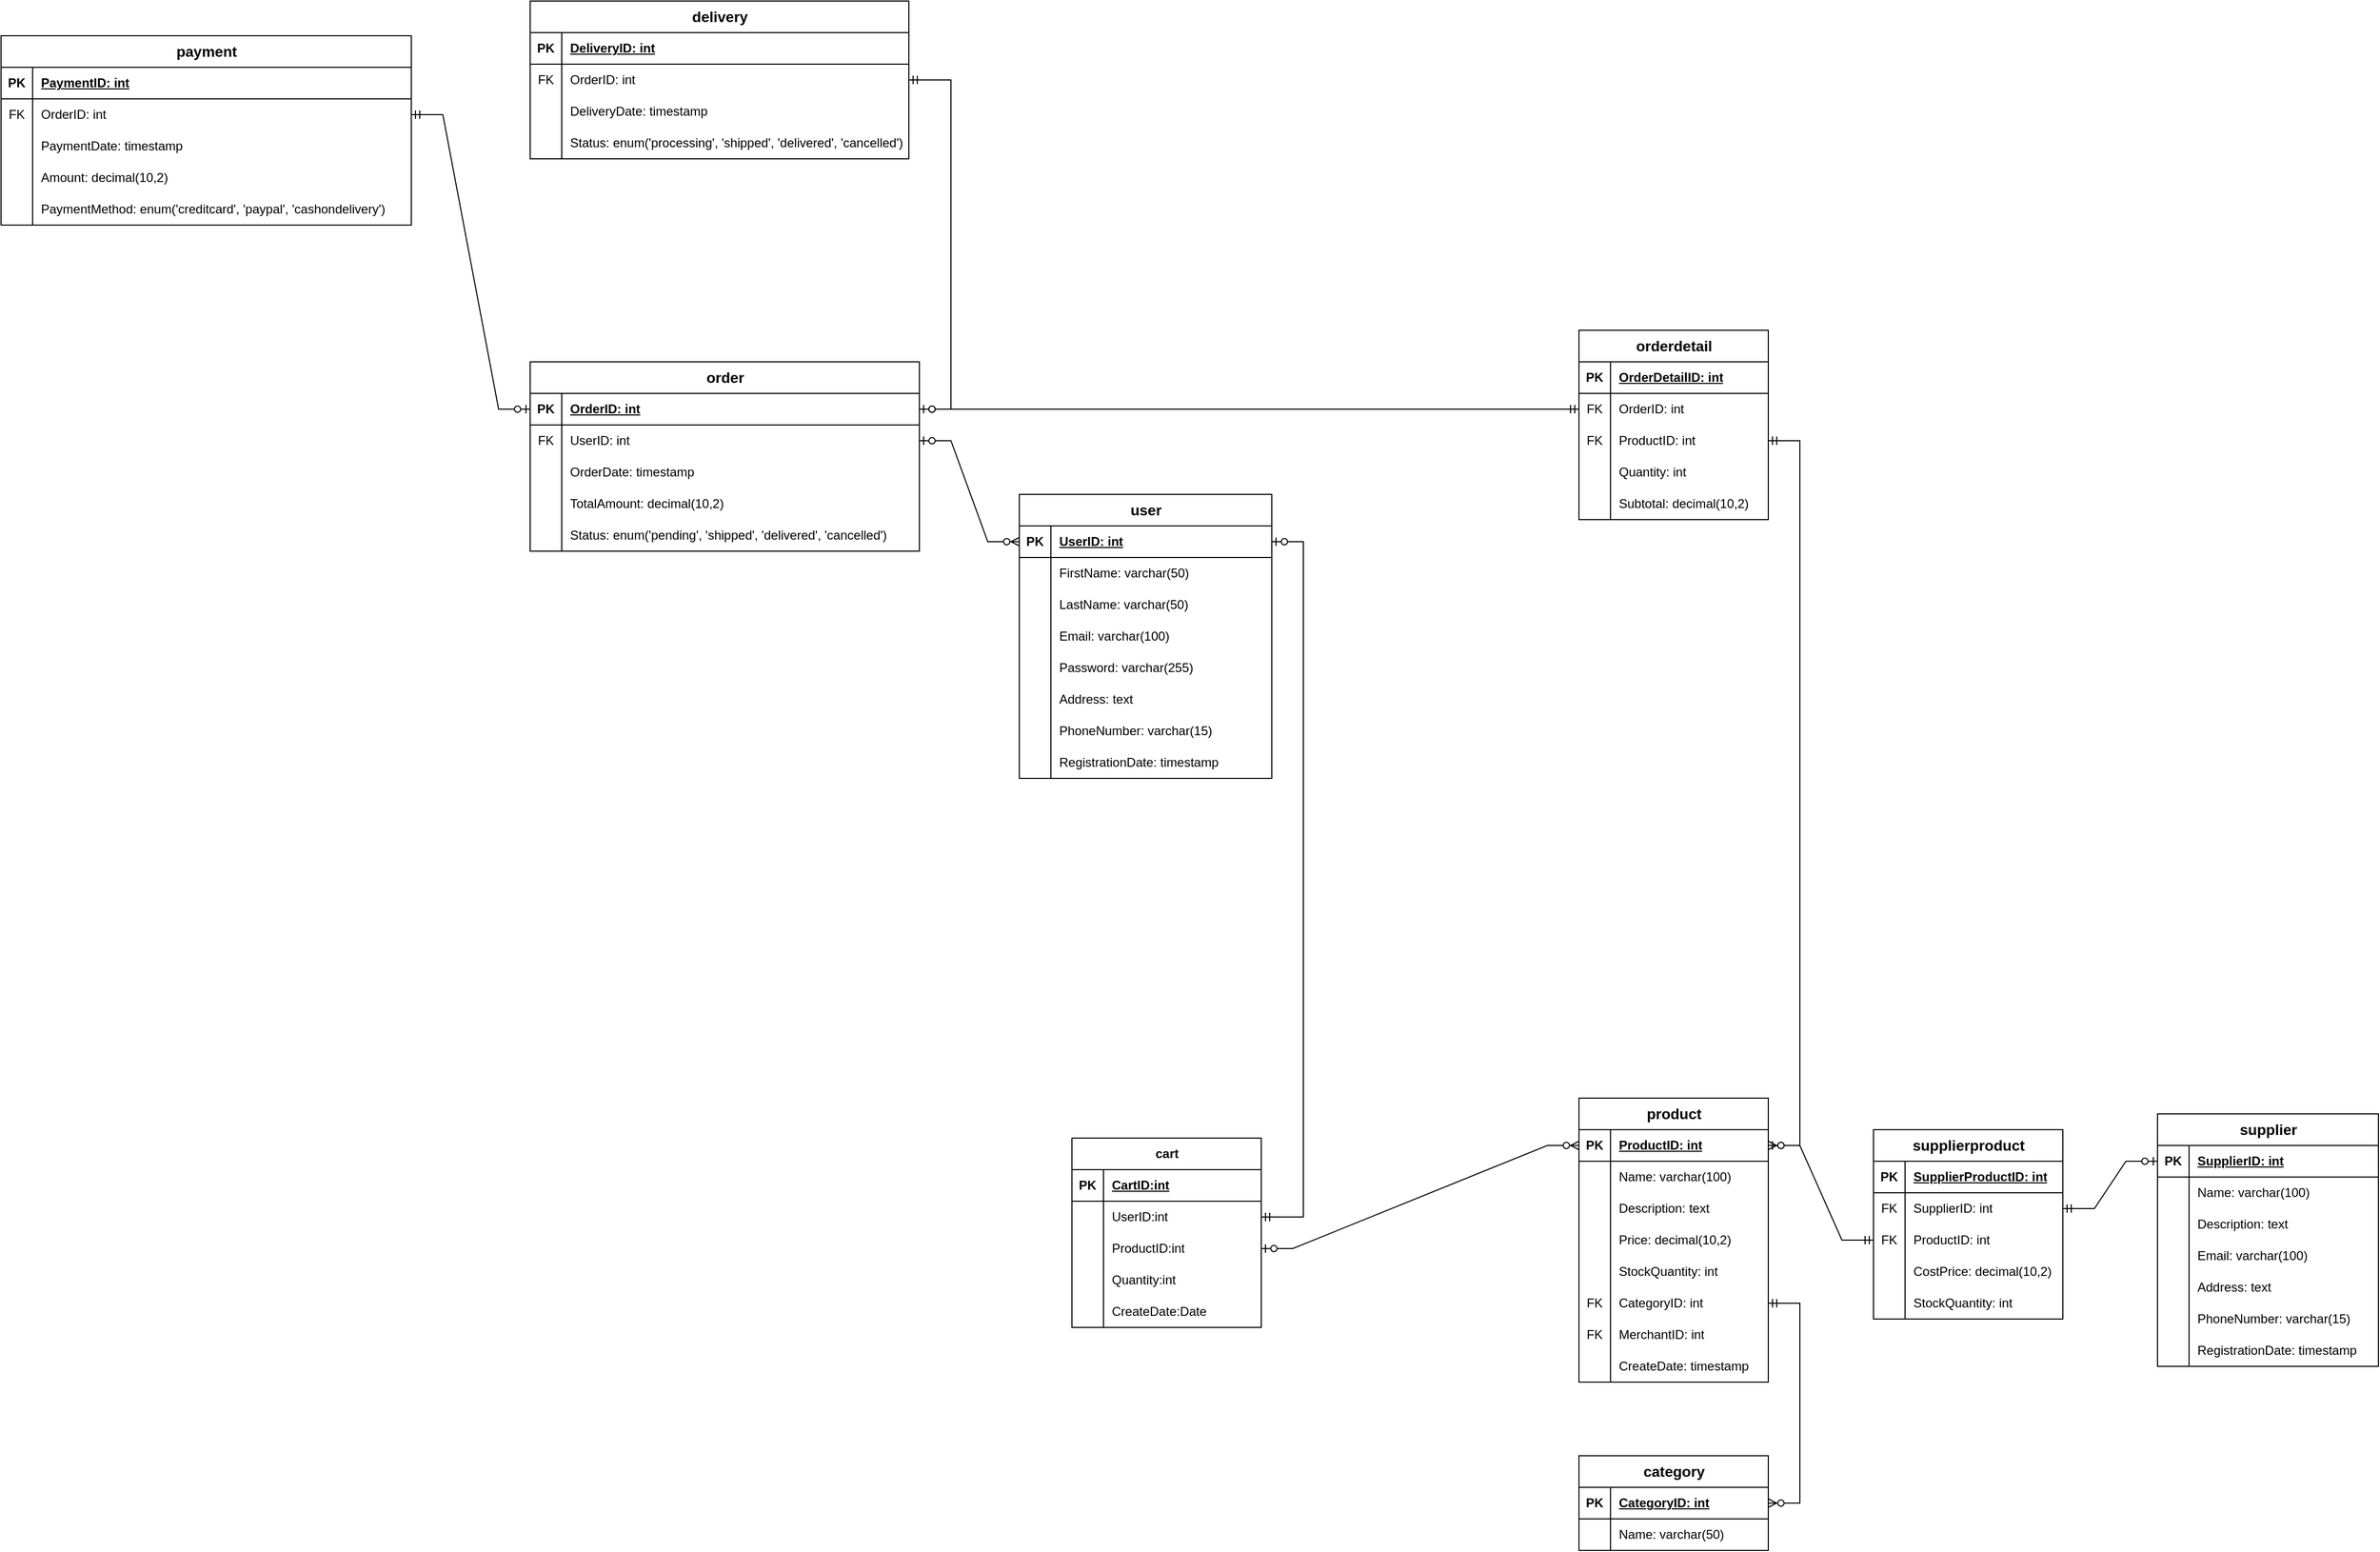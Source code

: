 <mxfile version="22.1.11" type="github">
  <diagram id="g1fuRQixsg9Ybg8F93r3" name="第 1 页">
    <mxGraphModel dx="4946" dy="2250" grid="0" gridSize="10" guides="1" tooltips="1" connect="1" arrows="1" fold="1" page="0" pageScale="1" pageWidth="827" pageHeight="1169" background="none" math="0" shadow="0">
      <root>
        <mxCell id="0" />
        <mxCell id="1" parent="0" />
        <mxCell id="4xev6Dh9qJgCeYjxUCal-1" value="&lt;b style=&quot;border-color: var(--border-color); font-size: 14px;&quot;&gt;order&lt;/b&gt;" style="shape=table;startSize=30;container=1;collapsible=1;childLayout=tableLayout;fixedRows=1;rowLines=0;fontStyle=1;align=center;resizeLast=1;html=1;" parent="1" vertex="1">
          <mxGeometry x="-1067.0" y="-170" width="370" height="180" as="geometry" />
        </mxCell>
        <mxCell id="4xev6Dh9qJgCeYjxUCal-2" value="" style="shape=tableRow;horizontal=0;startSize=0;swimlaneHead=0;swimlaneBody=0;fillColor=none;collapsible=0;dropTarget=0;points=[[0,0.5],[1,0.5]];portConstraint=eastwest;top=0;left=0;right=0;bottom=1;" parent="4xev6Dh9qJgCeYjxUCal-1" vertex="1">
          <mxGeometry y="30" width="370" height="30" as="geometry" />
        </mxCell>
        <mxCell id="4xev6Dh9qJgCeYjxUCal-3" value="PK" style="shape=partialRectangle;connectable=0;fillColor=none;top=0;left=0;bottom=0;right=0;fontStyle=1;overflow=hidden;whiteSpace=wrap;html=1;" parent="4xev6Dh9qJgCeYjxUCal-2" vertex="1">
          <mxGeometry width="30" height="30" as="geometry">
            <mxRectangle width="30" height="30" as="alternateBounds" />
          </mxGeometry>
        </mxCell>
        <mxCell id="4xev6Dh9qJgCeYjxUCal-4" value="OrderID: int" style="shape=partialRectangle;connectable=0;fillColor=none;top=0;left=0;bottom=0;right=0;align=left;spacingLeft=6;fontStyle=5;overflow=hidden;whiteSpace=wrap;html=1;" parent="4xev6Dh9qJgCeYjxUCal-2" vertex="1">
          <mxGeometry x="30" width="340" height="30" as="geometry">
            <mxRectangle width="340" height="30" as="alternateBounds" />
          </mxGeometry>
        </mxCell>
        <mxCell id="4xev6Dh9qJgCeYjxUCal-5" value="" style="shape=tableRow;horizontal=0;startSize=0;swimlaneHead=0;swimlaneBody=0;fillColor=none;collapsible=0;dropTarget=0;points=[[0,0.5],[1,0.5]];portConstraint=eastwest;top=0;left=0;right=0;bottom=0;" parent="4xev6Dh9qJgCeYjxUCal-1" vertex="1">
          <mxGeometry y="60" width="370" height="30" as="geometry" />
        </mxCell>
        <mxCell id="4xev6Dh9qJgCeYjxUCal-6" value="FK" style="shape=partialRectangle;connectable=0;fillColor=none;top=0;left=0;bottom=0;right=0;editable=1;overflow=hidden;whiteSpace=wrap;html=1;" parent="4xev6Dh9qJgCeYjxUCal-5" vertex="1">
          <mxGeometry width="30" height="30" as="geometry">
            <mxRectangle width="30" height="30" as="alternateBounds" />
          </mxGeometry>
        </mxCell>
        <mxCell id="4xev6Dh9qJgCeYjxUCal-7" value="UserID: int" style="shape=partialRectangle;connectable=0;fillColor=none;top=0;left=0;bottom=0;right=0;align=left;spacingLeft=6;overflow=hidden;whiteSpace=wrap;html=1;" parent="4xev6Dh9qJgCeYjxUCal-5" vertex="1">
          <mxGeometry x="30" width="340" height="30" as="geometry">
            <mxRectangle width="340" height="30" as="alternateBounds" />
          </mxGeometry>
        </mxCell>
        <mxCell id="4xev6Dh9qJgCeYjxUCal-8" value="" style="shape=tableRow;horizontal=0;startSize=0;swimlaneHead=0;swimlaneBody=0;fillColor=none;collapsible=0;dropTarget=0;points=[[0,0.5],[1,0.5]];portConstraint=eastwest;top=0;left=0;right=0;bottom=0;" parent="4xev6Dh9qJgCeYjxUCal-1" vertex="1">
          <mxGeometry y="90" width="370" height="30" as="geometry" />
        </mxCell>
        <mxCell id="4xev6Dh9qJgCeYjxUCal-9" value="" style="shape=partialRectangle;connectable=0;fillColor=none;top=0;left=0;bottom=0;right=0;editable=1;overflow=hidden;whiteSpace=wrap;html=1;" parent="4xev6Dh9qJgCeYjxUCal-8" vertex="1">
          <mxGeometry width="30" height="30" as="geometry">
            <mxRectangle width="30" height="30" as="alternateBounds" />
          </mxGeometry>
        </mxCell>
        <mxCell id="4xev6Dh9qJgCeYjxUCal-10" value="OrderDate: timestamp" style="shape=partialRectangle;connectable=0;fillColor=none;top=0;left=0;bottom=0;right=0;align=left;spacingLeft=6;overflow=hidden;whiteSpace=wrap;html=1;" parent="4xev6Dh9qJgCeYjxUCal-8" vertex="1">
          <mxGeometry x="30" width="340" height="30" as="geometry">
            <mxRectangle width="340" height="30" as="alternateBounds" />
          </mxGeometry>
        </mxCell>
        <mxCell id="4xev6Dh9qJgCeYjxUCal-11" value="" style="shape=tableRow;horizontal=0;startSize=0;swimlaneHead=0;swimlaneBody=0;fillColor=none;collapsible=0;dropTarget=0;points=[[0,0.5],[1,0.5]];portConstraint=eastwest;top=0;left=0;right=0;bottom=0;" parent="4xev6Dh9qJgCeYjxUCal-1" vertex="1">
          <mxGeometry y="120" width="370" height="30" as="geometry" />
        </mxCell>
        <mxCell id="4xev6Dh9qJgCeYjxUCal-12" value="" style="shape=partialRectangle;connectable=0;fillColor=none;top=0;left=0;bottom=0;right=0;editable=1;overflow=hidden;whiteSpace=wrap;html=1;" parent="4xev6Dh9qJgCeYjxUCal-11" vertex="1">
          <mxGeometry width="30" height="30" as="geometry">
            <mxRectangle width="30" height="30" as="alternateBounds" />
          </mxGeometry>
        </mxCell>
        <mxCell id="4xev6Dh9qJgCeYjxUCal-13" value="TotalAmount: decimal(10,2)" style="shape=partialRectangle;connectable=0;fillColor=none;top=0;left=0;bottom=0;right=0;align=left;spacingLeft=6;overflow=hidden;whiteSpace=wrap;html=1;" parent="4xev6Dh9qJgCeYjxUCal-11" vertex="1">
          <mxGeometry x="30" width="340" height="30" as="geometry">
            <mxRectangle width="340" height="30" as="alternateBounds" />
          </mxGeometry>
        </mxCell>
        <mxCell id="4xev6Dh9qJgCeYjxUCal-16" style="shape=tableRow;horizontal=0;startSize=0;swimlaneHead=0;swimlaneBody=0;fillColor=none;collapsible=0;dropTarget=0;points=[[0,0.5],[1,0.5]];portConstraint=eastwest;top=0;left=0;right=0;bottom=0;" parent="4xev6Dh9qJgCeYjxUCal-1" vertex="1">
          <mxGeometry y="150" width="370" height="30" as="geometry" />
        </mxCell>
        <mxCell id="4xev6Dh9qJgCeYjxUCal-17" style="shape=partialRectangle;connectable=0;fillColor=none;top=0;left=0;bottom=0;right=0;editable=1;overflow=hidden;whiteSpace=wrap;html=1;" parent="4xev6Dh9qJgCeYjxUCal-16" vertex="1">
          <mxGeometry width="30" height="30" as="geometry">
            <mxRectangle width="30" height="30" as="alternateBounds" />
          </mxGeometry>
        </mxCell>
        <mxCell id="4xev6Dh9qJgCeYjxUCal-18" value="Status: enum(&#39;pending&#39;, &#39;shipped&#39;, &#39;delivered&#39;, &#39;cancelled&#39;)&lt;br&gt;" style="shape=partialRectangle;connectable=0;fillColor=none;top=0;left=0;bottom=0;right=0;align=left;spacingLeft=6;overflow=hidden;whiteSpace=wrap;html=1;" parent="4xev6Dh9qJgCeYjxUCal-16" vertex="1">
          <mxGeometry x="30" width="340" height="30" as="geometry">
            <mxRectangle width="340" height="30" as="alternateBounds" />
          </mxGeometry>
        </mxCell>
        <mxCell id="4xev6Dh9qJgCeYjxUCal-32" value="&lt;b style=&quot;border-color: var(--border-color); font-size: 14px;&quot;&gt;delivery&lt;br&gt;&lt;/b&gt;" style="shape=table;startSize=30;container=1;collapsible=1;childLayout=tableLayout;fixedRows=1;rowLines=0;fontStyle=1;align=center;resizeLast=1;html=1;" parent="1" vertex="1">
          <mxGeometry x="-1067.0" y="-513" width="360" height="150" as="geometry" />
        </mxCell>
        <mxCell id="4xev6Dh9qJgCeYjxUCal-33" value="" style="shape=tableRow;horizontal=0;startSize=0;swimlaneHead=0;swimlaneBody=0;fillColor=none;collapsible=0;dropTarget=0;points=[[0,0.5],[1,0.5]];portConstraint=eastwest;top=0;left=0;right=0;bottom=1;" parent="4xev6Dh9qJgCeYjxUCal-32" vertex="1">
          <mxGeometry y="30" width="360" height="30" as="geometry" />
        </mxCell>
        <mxCell id="4xev6Dh9qJgCeYjxUCal-34" value="PK" style="shape=partialRectangle;connectable=0;fillColor=none;top=0;left=0;bottom=0;right=0;fontStyle=1;overflow=hidden;whiteSpace=wrap;html=1;" parent="4xev6Dh9qJgCeYjxUCal-33" vertex="1">
          <mxGeometry width="30" height="30" as="geometry">
            <mxRectangle width="30" height="30" as="alternateBounds" />
          </mxGeometry>
        </mxCell>
        <mxCell id="4xev6Dh9qJgCeYjxUCal-35" value="DeliveryID: int" style="shape=partialRectangle;connectable=0;fillColor=none;top=0;left=0;bottom=0;right=0;align=left;spacingLeft=6;fontStyle=5;overflow=hidden;whiteSpace=wrap;html=1;" parent="4xev6Dh9qJgCeYjxUCal-33" vertex="1">
          <mxGeometry x="30" width="330" height="30" as="geometry">
            <mxRectangle width="330" height="30" as="alternateBounds" />
          </mxGeometry>
        </mxCell>
        <mxCell id="4xev6Dh9qJgCeYjxUCal-36" value="" style="shape=tableRow;horizontal=0;startSize=0;swimlaneHead=0;swimlaneBody=0;fillColor=none;collapsible=0;dropTarget=0;points=[[0,0.5],[1,0.5]];portConstraint=eastwest;top=0;left=0;right=0;bottom=0;" parent="4xev6Dh9qJgCeYjxUCal-32" vertex="1">
          <mxGeometry y="60" width="360" height="30" as="geometry" />
        </mxCell>
        <mxCell id="4xev6Dh9qJgCeYjxUCal-37" value="FK" style="shape=partialRectangle;connectable=0;fillColor=none;top=0;left=0;bottom=0;right=0;editable=1;overflow=hidden;whiteSpace=wrap;html=1;" parent="4xev6Dh9qJgCeYjxUCal-36" vertex="1">
          <mxGeometry width="30" height="30" as="geometry">
            <mxRectangle width="30" height="30" as="alternateBounds" />
          </mxGeometry>
        </mxCell>
        <mxCell id="4xev6Dh9qJgCeYjxUCal-38" value="OrderID: int" style="shape=partialRectangle;connectable=0;fillColor=none;top=0;left=0;bottom=0;right=0;align=left;spacingLeft=6;overflow=hidden;whiteSpace=wrap;html=1;" parent="4xev6Dh9qJgCeYjxUCal-36" vertex="1">
          <mxGeometry x="30" width="330" height="30" as="geometry">
            <mxRectangle width="330" height="30" as="alternateBounds" />
          </mxGeometry>
        </mxCell>
        <mxCell id="4xev6Dh9qJgCeYjxUCal-39" value="" style="shape=tableRow;horizontal=0;startSize=0;swimlaneHead=0;swimlaneBody=0;fillColor=none;collapsible=0;dropTarget=0;points=[[0,0.5],[1,0.5]];portConstraint=eastwest;top=0;left=0;right=0;bottom=0;" parent="4xev6Dh9qJgCeYjxUCal-32" vertex="1">
          <mxGeometry y="90" width="360" height="30" as="geometry" />
        </mxCell>
        <mxCell id="4xev6Dh9qJgCeYjxUCal-40" value="" style="shape=partialRectangle;connectable=0;fillColor=none;top=0;left=0;bottom=0;right=0;editable=1;overflow=hidden;whiteSpace=wrap;html=1;" parent="4xev6Dh9qJgCeYjxUCal-39" vertex="1">
          <mxGeometry width="30" height="30" as="geometry">
            <mxRectangle width="30" height="30" as="alternateBounds" />
          </mxGeometry>
        </mxCell>
        <mxCell id="4xev6Dh9qJgCeYjxUCal-41" value="DeliveryDate: timestamp" style="shape=partialRectangle;connectable=0;fillColor=none;top=0;left=0;bottom=0;right=0;align=left;spacingLeft=6;overflow=hidden;whiteSpace=wrap;html=1;" parent="4xev6Dh9qJgCeYjxUCal-39" vertex="1">
          <mxGeometry x="30" width="330" height="30" as="geometry">
            <mxRectangle width="330" height="30" as="alternateBounds" />
          </mxGeometry>
        </mxCell>
        <mxCell id="4xev6Dh9qJgCeYjxUCal-42" value="" style="shape=tableRow;horizontal=0;startSize=0;swimlaneHead=0;swimlaneBody=0;fillColor=none;collapsible=0;dropTarget=0;points=[[0,0.5],[1,0.5]];portConstraint=eastwest;top=0;left=0;right=0;bottom=0;" parent="4xev6Dh9qJgCeYjxUCal-32" vertex="1">
          <mxGeometry y="120" width="360" height="30" as="geometry" />
        </mxCell>
        <mxCell id="4xev6Dh9qJgCeYjxUCal-43" value="" style="shape=partialRectangle;connectable=0;fillColor=none;top=0;left=0;bottom=0;right=0;editable=1;overflow=hidden;whiteSpace=wrap;html=1;" parent="4xev6Dh9qJgCeYjxUCal-42" vertex="1">
          <mxGeometry width="30" height="30" as="geometry">
            <mxRectangle width="30" height="30" as="alternateBounds" />
          </mxGeometry>
        </mxCell>
        <mxCell id="4xev6Dh9qJgCeYjxUCal-44" value="Status: enum(&#39;processing&#39;, &#39;shipped&#39;, &#39;delivered&#39;, &#39;cancelled&#39;)&lt;br&gt;" style="shape=partialRectangle;connectable=0;fillColor=none;top=0;left=0;bottom=0;right=0;align=left;spacingLeft=6;overflow=hidden;whiteSpace=wrap;html=1;" parent="4xev6Dh9qJgCeYjxUCal-42" vertex="1">
          <mxGeometry x="30" width="330" height="30" as="geometry">
            <mxRectangle width="330" height="30" as="alternateBounds" />
          </mxGeometry>
        </mxCell>
        <mxCell id="4xev6Dh9qJgCeYjxUCal-64" value="&lt;b style=&quot;border-color: var(--border-color); font-size: 14px;&quot;&gt;payment&lt;/b&gt;" style="shape=table;startSize=30;container=1;collapsible=1;childLayout=tableLayout;fixedRows=1;rowLines=0;fontStyle=1;align=center;resizeLast=1;html=1;" parent="1" vertex="1">
          <mxGeometry x="-1570" y="-480" width="390" height="180" as="geometry" />
        </mxCell>
        <mxCell id="4xev6Dh9qJgCeYjxUCal-65" value="" style="shape=tableRow;horizontal=0;startSize=0;swimlaneHead=0;swimlaneBody=0;fillColor=none;collapsible=0;dropTarget=0;points=[[0,0.5],[1,0.5]];portConstraint=eastwest;top=0;left=0;right=0;bottom=1;" parent="4xev6Dh9qJgCeYjxUCal-64" vertex="1">
          <mxGeometry y="30" width="390" height="30" as="geometry" />
        </mxCell>
        <mxCell id="4xev6Dh9qJgCeYjxUCal-66" value="PK" style="shape=partialRectangle;connectable=0;fillColor=none;top=0;left=0;bottom=0;right=0;fontStyle=1;overflow=hidden;whiteSpace=wrap;html=1;" parent="4xev6Dh9qJgCeYjxUCal-65" vertex="1">
          <mxGeometry width="30" height="30" as="geometry">
            <mxRectangle width="30" height="30" as="alternateBounds" />
          </mxGeometry>
        </mxCell>
        <mxCell id="4xev6Dh9qJgCeYjxUCal-67" value="PaymentID: int" style="shape=partialRectangle;connectable=0;fillColor=none;top=0;left=0;bottom=0;right=0;align=left;spacingLeft=6;fontStyle=5;overflow=hidden;whiteSpace=wrap;html=1;" parent="4xev6Dh9qJgCeYjxUCal-65" vertex="1">
          <mxGeometry x="30" width="360" height="30" as="geometry">
            <mxRectangle width="360" height="30" as="alternateBounds" />
          </mxGeometry>
        </mxCell>
        <mxCell id="4xev6Dh9qJgCeYjxUCal-68" value="" style="shape=tableRow;horizontal=0;startSize=0;swimlaneHead=0;swimlaneBody=0;fillColor=none;collapsible=0;dropTarget=0;points=[[0,0.5],[1,0.5]];portConstraint=eastwest;top=0;left=0;right=0;bottom=0;" parent="4xev6Dh9qJgCeYjxUCal-64" vertex="1">
          <mxGeometry y="60" width="390" height="30" as="geometry" />
        </mxCell>
        <mxCell id="4xev6Dh9qJgCeYjxUCal-69" value="FK" style="shape=partialRectangle;connectable=0;fillColor=none;top=0;left=0;bottom=0;right=0;editable=1;overflow=hidden;whiteSpace=wrap;html=1;" parent="4xev6Dh9qJgCeYjxUCal-68" vertex="1">
          <mxGeometry width="30" height="30" as="geometry">
            <mxRectangle width="30" height="30" as="alternateBounds" />
          </mxGeometry>
        </mxCell>
        <mxCell id="4xev6Dh9qJgCeYjxUCal-70" value="OrderID: int" style="shape=partialRectangle;connectable=0;fillColor=none;top=0;left=0;bottom=0;right=0;align=left;spacingLeft=6;overflow=hidden;whiteSpace=wrap;html=1;" parent="4xev6Dh9qJgCeYjxUCal-68" vertex="1">
          <mxGeometry x="30" width="360" height="30" as="geometry">
            <mxRectangle width="360" height="30" as="alternateBounds" />
          </mxGeometry>
        </mxCell>
        <mxCell id="4xev6Dh9qJgCeYjxUCal-71" value="" style="shape=tableRow;horizontal=0;startSize=0;swimlaneHead=0;swimlaneBody=0;fillColor=none;collapsible=0;dropTarget=0;points=[[0,0.5],[1,0.5]];portConstraint=eastwest;top=0;left=0;right=0;bottom=0;" parent="4xev6Dh9qJgCeYjxUCal-64" vertex="1">
          <mxGeometry y="90" width="390" height="30" as="geometry" />
        </mxCell>
        <mxCell id="4xev6Dh9qJgCeYjxUCal-72" value="" style="shape=partialRectangle;connectable=0;fillColor=none;top=0;left=0;bottom=0;right=0;editable=1;overflow=hidden;whiteSpace=wrap;html=1;" parent="4xev6Dh9qJgCeYjxUCal-71" vertex="1">
          <mxGeometry width="30" height="30" as="geometry">
            <mxRectangle width="30" height="30" as="alternateBounds" />
          </mxGeometry>
        </mxCell>
        <mxCell id="4xev6Dh9qJgCeYjxUCal-73" value="PaymentDate: timestamp" style="shape=partialRectangle;connectable=0;fillColor=none;top=0;left=0;bottom=0;right=0;align=left;spacingLeft=6;overflow=hidden;whiteSpace=wrap;html=1;" parent="4xev6Dh9qJgCeYjxUCal-71" vertex="1">
          <mxGeometry x="30" width="360" height="30" as="geometry">
            <mxRectangle width="360" height="30" as="alternateBounds" />
          </mxGeometry>
        </mxCell>
        <mxCell id="4xev6Dh9qJgCeYjxUCal-74" value="" style="shape=tableRow;horizontal=0;startSize=0;swimlaneHead=0;swimlaneBody=0;fillColor=none;collapsible=0;dropTarget=0;points=[[0,0.5],[1,0.5]];portConstraint=eastwest;top=0;left=0;right=0;bottom=0;" parent="4xev6Dh9qJgCeYjxUCal-64" vertex="1">
          <mxGeometry y="120" width="390" height="30" as="geometry" />
        </mxCell>
        <mxCell id="4xev6Dh9qJgCeYjxUCal-75" value="" style="shape=partialRectangle;connectable=0;fillColor=none;top=0;left=0;bottom=0;right=0;editable=1;overflow=hidden;whiteSpace=wrap;html=1;" parent="4xev6Dh9qJgCeYjxUCal-74" vertex="1">
          <mxGeometry width="30" height="30" as="geometry">
            <mxRectangle width="30" height="30" as="alternateBounds" />
          </mxGeometry>
        </mxCell>
        <mxCell id="4xev6Dh9qJgCeYjxUCal-76" value="Amount: decimal(10,2)" style="shape=partialRectangle;connectable=0;fillColor=none;top=0;left=0;bottom=0;right=0;align=left;spacingLeft=6;overflow=hidden;whiteSpace=wrap;html=1;" parent="4xev6Dh9qJgCeYjxUCal-74" vertex="1">
          <mxGeometry x="30" width="360" height="30" as="geometry">
            <mxRectangle width="360" height="30" as="alternateBounds" />
          </mxGeometry>
        </mxCell>
        <mxCell id="4xev6Dh9qJgCeYjxUCal-77" style="shape=tableRow;horizontal=0;startSize=0;swimlaneHead=0;swimlaneBody=0;fillColor=none;collapsible=0;dropTarget=0;points=[[0,0.5],[1,0.5]];portConstraint=eastwest;top=0;left=0;right=0;bottom=0;" parent="4xev6Dh9qJgCeYjxUCal-64" vertex="1">
          <mxGeometry y="150" width="390" height="30" as="geometry" />
        </mxCell>
        <mxCell id="4xev6Dh9qJgCeYjxUCal-78" style="shape=partialRectangle;connectable=0;fillColor=none;top=0;left=0;bottom=0;right=0;editable=1;overflow=hidden;whiteSpace=wrap;html=1;" parent="4xev6Dh9qJgCeYjxUCal-77" vertex="1">
          <mxGeometry width="30" height="30" as="geometry">
            <mxRectangle width="30" height="30" as="alternateBounds" />
          </mxGeometry>
        </mxCell>
        <mxCell id="4xev6Dh9qJgCeYjxUCal-79" value="PaymentMethod: enum(&#39;creditcard&#39;, &#39;paypal&#39;, &#39;cashondelivery&#39;)" style="shape=partialRectangle;connectable=0;fillColor=none;top=0;left=0;bottom=0;right=0;align=left;spacingLeft=6;overflow=hidden;whiteSpace=wrap;html=1;" parent="4xev6Dh9qJgCeYjxUCal-77" vertex="1">
          <mxGeometry x="30" width="360" height="30" as="geometry">
            <mxRectangle width="360" height="30" as="alternateBounds" />
          </mxGeometry>
        </mxCell>
        <mxCell id="4xev6Dh9qJgCeYjxUCal-82" value="&lt;b style=&quot;border-color: var(--border-color); font-size: 14px;&quot;&gt;user&lt;/b&gt;" style="shape=table;startSize=30;container=1;collapsible=1;childLayout=tableLayout;fixedRows=1;rowLines=0;fontStyle=1;align=center;resizeLast=1;html=1;" parent="1" vertex="1">
          <mxGeometry x="-602" y="-44" width="240" height="270" as="geometry" />
        </mxCell>
        <mxCell id="4xev6Dh9qJgCeYjxUCal-83" value="" style="shape=tableRow;horizontal=0;startSize=0;swimlaneHead=0;swimlaneBody=0;fillColor=none;collapsible=0;dropTarget=0;points=[[0,0.5],[1,0.5]];portConstraint=eastwest;top=0;left=0;right=0;bottom=1;" parent="4xev6Dh9qJgCeYjxUCal-82" vertex="1">
          <mxGeometry y="30" width="240" height="30" as="geometry" />
        </mxCell>
        <mxCell id="4xev6Dh9qJgCeYjxUCal-84" value="PK" style="shape=partialRectangle;connectable=0;fillColor=none;top=0;left=0;bottom=0;right=0;fontStyle=1;overflow=hidden;whiteSpace=wrap;html=1;" parent="4xev6Dh9qJgCeYjxUCal-83" vertex="1">
          <mxGeometry width="30" height="30" as="geometry">
            <mxRectangle width="30" height="30" as="alternateBounds" />
          </mxGeometry>
        </mxCell>
        <mxCell id="4xev6Dh9qJgCeYjxUCal-85" value="UserID: int" style="shape=partialRectangle;connectable=0;fillColor=none;top=0;left=0;bottom=0;right=0;align=left;spacingLeft=6;fontStyle=5;overflow=hidden;whiteSpace=wrap;html=1;" parent="4xev6Dh9qJgCeYjxUCal-83" vertex="1">
          <mxGeometry x="30" width="210" height="30" as="geometry">
            <mxRectangle width="210" height="30" as="alternateBounds" />
          </mxGeometry>
        </mxCell>
        <mxCell id="4xev6Dh9qJgCeYjxUCal-86" value="" style="shape=tableRow;horizontal=0;startSize=0;swimlaneHead=0;swimlaneBody=0;fillColor=none;collapsible=0;dropTarget=0;points=[[0,0.5],[1,0.5]];portConstraint=eastwest;top=0;left=0;right=0;bottom=0;" parent="4xev6Dh9qJgCeYjxUCal-82" vertex="1">
          <mxGeometry y="60" width="240" height="30" as="geometry" />
        </mxCell>
        <mxCell id="4xev6Dh9qJgCeYjxUCal-87" value="" style="shape=partialRectangle;connectable=0;fillColor=none;top=0;left=0;bottom=0;right=0;editable=1;overflow=hidden;whiteSpace=wrap;html=1;" parent="4xev6Dh9qJgCeYjxUCal-86" vertex="1">
          <mxGeometry width="30" height="30" as="geometry">
            <mxRectangle width="30" height="30" as="alternateBounds" />
          </mxGeometry>
        </mxCell>
        <mxCell id="4xev6Dh9qJgCeYjxUCal-88" value="FirstName: varchar(50)" style="shape=partialRectangle;connectable=0;fillColor=none;top=0;left=0;bottom=0;right=0;align=left;spacingLeft=6;overflow=hidden;whiteSpace=wrap;html=1;" parent="4xev6Dh9qJgCeYjxUCal-86" vertex="1">
          <mxGeometry x="30" width="210" height="30" as="geometry">
            <mxRectangle width="210" height="30" as="alternateBounds" />
          </mxGeometry>
        </mxCell>
        <mxCell id="4xev6Dh9qJgCeYjxUCal-89" value="" style="shape=tableRow;horizontal=0;startSize=0;swimlaneHead=0;swimlaneBody=0;fillColor=none;collapsible=0;dropTarget=0;points=[[0,0.5],[1,0.5]];portConstraint=eastwest;top=0;left=0;right=0;bottom=0;" parent="4xev6Dh9qJgCeYjxUCal-82" vertex="1">
          <mxGeometry y="90" width="240" height="30" as="geometry" />
        </mxCell>
        <mxCell id="4xev6Dh9qJgCeYjxUCal-90" value="" style="shape=partialRectangle;connectable=0;fillColor=none;top=0;left=0;bottom=0;right=0;editable=1;overflow=hidden;whiteSpace=wrap;html=1;" parent="4xev6Dh9qJgCeYjxUCal-89" vertex="1">
          <mxGeometry width="30" height="30" as="geometry">
            <mxRectangle width="30" height="30" as="alternateBounds" />
          </mxGeometry>
        </mxCell>
        <mxCell id="4xev6Dh9qJgCeYjxUCal-91" value="LastName: varchar(50)" style="shape=partialRectangle;connectable=0;fillColor=none;top=0;left=0;bottom=0;right=0;align=left;spacingLeft=6;overflow=hidden;whiteSpace=wrap;html=1;" parent="4xev6Dh9qJgCeYjxUCal-89" vertex="1">
          <mxGeometry x="30" width="210" height="30" as="geometry">
            <mxRectangle width="210" height="30" as="alternateBounds" />
          </mxGeometry>
        </mxCell>
        <mxCell id="4xev6Dh9qJgCeYjxUCal-92" value="" style="shape=tableRow;horizontal=0;startSize=0;swimlaneHead=0;swimlaneBody=0;fillColor=none;collapsible=0;dropTarget=0;points=[[0,0.5],[1,0.5]];portConstraint=eastwest;top=0;left=0;right=0;bottom=0;" parent="4xev6Dh9qJgCeYjxUCal-82" vertex="1">
          <mxGeometry y="120" width="240" height="30" as="geometry" />
        </mxCell>
        <mxCell id="4xev6Dh9qJgCeYjxUCal-93" value="" style="shape=partialRectangle;connectable=0;fillColor=none;top=0;left=0;bottom=0;right=0;editable=1;overflow=hidden;whiteSpace=wrap;html=1;" parent="4xev6Dh9qJgCeYjxUCal-92" vertex="1">
          <mxGeometry width="30" height="30" as="geometry">
            <mxRectangle width="30" height="30" as="alternateBounds" />
          </mxGeometry>
        </mxCell>
        <mxCell id="4xev6Dh9qJgCeYjxUCal-94" value="Email: varchar(100)" style="shape=partialRectangle;connectable=0;fillColor=none;top=0;left=0;bottom=0;right=0;align=left;spacingLeft=6;overflow=hidden;whiteSpace=wrap;html=1;" parent="4xev6Dh9qJgCeYjxUCal-92" vertex="1">
          <mxGeometry x="30" width="210" height="30" as="geometry">
            <mxRectangle width="210" height="30" as="alternateBounds" />
          </mxGeometry>
        </mxCell>
        <mxCell id="4xev6Dh9qJgCeYjxUCal-95" style="shape=tableRow;horizontal=0;startSize=0;swimlaneHead=0;swimlaneBody=0;fillColor=none;collapsible=0;dropTarget=0;points=[[0,0.5],[1,0.5]];portConstraint=eastwest;top=0;left=0;right=0;bottom=0;" parent="4xev6Dh9qJgCeYjxUCal-82" vertex="1">
          <mxGeometry y="150" width="240" height="30" as="geometry" />
        </mxCell>
        <mxCell id="4xev6Dh9qJgCeYjxUCal-96" style="shape=partialRectangle;connectable=0;fillColor=none;top=0;left=0;bottom=0;right=0;editable=1;overflow=hidden;whiteSpace=wrap;html=1;" parent="4xev6Dh9qJgCeYjxUCal-95" vertex="1">
          <mxGeometry width="30" height="30" as="geometry">
            <mxRectangle width="30" height="30" as="alternateBounds" />
          </mxGeometry>
        </mxCell>
        <mxCell id="4xev6Dh9qJgCeYjxUCal-97" value="Password: varchar(255)" style="shape=partialRectangle;connectable=0;fillColor=none;top=0;left=0;bottom=0;right=0;align=left;spacingLeft=6;overflow=hidden;whiteSpace=wrap;html=1;" parent="4xev6Dh9qJgCeYjxUCal-95" vertex="1">
          <mxGeometry x="30" width="210" height="30" as="geometry">
            <mxRectangle width="210" height="30" as="alternateBounds" />
          </mxGeometry>
        </mxCell>
        <mxCell id="4xev6Dh9qJgCeYjxUCal-98" style="shape=tableRow;horizontal=0;startSize=0;swimlaneHead=0;swimlaneBody=0;fillColor=none;collapsible=0;dropTarget=0;points=[[0,0.5],[1,0.5]];portConstraint=eastwest;top=0;left=0;right=0;bottom=0;" parent="4xev6Dh9qJgCeYjxUCal-82" vertex="1">
          <mxGeometry y="180" width="240" height="30" as="geometry" />
        </mxCell>
        <mxCell id="4xev6Dh9qJgCeYjxUCal-99" style="shape=partialRectangle;connectable=0;fillColor=none;top=0;left=0;bottom=0;right=0;editable=1;overflow=hidden;whiteSpace=wrap;html=1;" parent="4xev6Dh9qJgCeYjxUCal-98" vertex="1">
          <mxGeometry width="30" height="30" as="geometry">
            <mxRectangle width="30" height="30" as="alternateBounds" />
          </mxGeometry>
        </mxCell>
        <mxCell id="4xev6Dh9qJgCeYjxUCal-100" value="Address: text" style="shape=partialRectangle;connectable=0;fillColor=none;top=0;left=0;bottom=0;right=0;align=left;spacingLeft=6;overflow=hidden;whiteSpace=wrap;html=1;" parent="4xev6Dh9qJgCeYjxUCal-98" vertex="1">
          <mxGeometry x="30" width="210" height="30" as="geometry">
            <mxRectangle width="210" height="30" as="alternateBounds" />
          </mxGeometry>
        </mxCell>
        <mxCell id="4xev6Dh9qJgCeYjxUCal-101" style="shape=tableRow;horizontal=0;startSize=0;swimlaneHead=0;swimlaneBody=0;fillColor=none;collapsible=0;dropTarget=0;points=[[0,0.5],[1,0.5]];portConstraint=eastwest;top=0;left=0;right=0;bottom=0;" parent="4xev6Dh9qJgCeYjxUCal-82" vertex="1">
          <mxGeometry y="210" width="240" height="30" as="geometry" />
        </mxCell>
        <mxCell id="4xev6Dh9qJgCeYjxUCal-102" style="shape=partialRectangle;connectable=0;fillColor=none;top=0;left=0;bottom=0;right=0;editable=1;overflow=hidden;whiteSpace=wrap;html=1;" parent="4xev6Dh9qJgCeYjxUCal-101" vertex="1">
          <mxGeometry width="30" height="30" as="geometry">
            <mxRectangle width="30" height="30" as="alternateBounds" />
          </mxGeometry>
        </mxCell>
        <mxCell id="4xev6Dh9qJgCeYjxUCal-103" value="PhoneNumber: varchar(15)" style="shape=partialRectangle;connectable=0;fillColor=none;top=0;left=0;bottom=0;right=0;align=left;spacingLeft=6;overflow=hidden;whiteSpace=wrap;html=1;" parent="4xev6Dh9qJgCeYjxUCal-101" vertex="1">
          <mxGeometry x="30" width="210" height="30" as="geometry">
            <mxRectangle width="210" height="30" as="alternateBounds" />
          </mxGeometry>
        </mxCell>
        <mxCell id="4xev6Dh9qJgCeYjxUCal-104" style="shape=tableRow;horizontal=0;startSize=0;swimlaneHead=0;swimlaneBody=0;fillColor=none;collapsible=0;dropTarget=0;points=[[0,0.5],[1,0.5]];portConstraint=eastwest;top=0;left=0;right=0;bottom=0;" parent="4xev6Dh9qJgCeYjxUCal-82" vertex="1">
          <mxGeometry y="240" width="240" height="30" as="geometry" />
        </mxCell>
        <mxCell id="4xev6Dh9qJgCeYjxUCal-105" style="shape=partialRectangle;connectable=0;fillColor=none;top=0;left=0;bottom=0;right=0;editable=1;overflow=hidden;whiteSpace=wrap;html=1;" parent="4xev6Dh9qJgCeYjxUCal-104" vertex="1">
          <mxGeometry width="30" height="30" as="geometry">
            <mxRectangle width="30" height="30" as="alternateBounds" />
          </mxGeometry>
        </mxCell>
        <mxCell id="4xev6Dh9qJgCeYjxUCal-106" value="RegistrationDate: timestamp&lt;br&gt;" style="shape=partialRectangle;connectable=0;fillColor=none;top=0;left=0;bottom=0;right=0;align=left;spacingLeft=6;overflow=hidden;whiteSpace=wrap;html=1;" parent="4xev6Dh9qJgCeYjxUCal-104" vertex="1">
          <mxGeometry x="30" width="210" height="30" as="geometry">
            <mxRectangle width="210" height="30" as="alternateBounds" />
          </mxGeometry>
        </mxCell>
        <mxCell id="4xev6Dh9qJgCeYjxUCal-183" value="&lt;b style=&quot;border-color: var(--border-color); font-size: 14px;&quot;&gt;category&lt;br&gt;&lt;/b&gt;" style="shape=table;startSize=30;container=1;collapsible=1;childLayout=tableLayout;fixedRows=1;rowLines=0;fontStyle=1;align=center;resizeLast=1;html=1;" parent="1" vertex="1">
          <mxGeometry x="-70" y="870" width="180" height="90" as="geometry" />
        </mxCell>
        <mxCell id="4xev6Dh9qJgCeYjxUCal-184" value="" style="shape=tableRow;horizontal=0;startSize=0;swimlaneHead=0;swimlaneBody=0;fillColor=none;collapsible=0;dropTarget=0;points=[[0,0.5],[1,0.5]];portConstraint=eastwest;top=0;left=0;right=0;bottom=1;" parent="4xev6Dh9qJgCeYjxUCal-183" vertex="1">
          <mxGeometry y="30" width="180" height="30" as="geometry" />
        </mxCell>
        <mxCell id="4xev6Dh9qJgCeYjxUCal-185" value="PK" style="shape=partialRectangle;connectable=0;fillColor=none;top=0;left=0;bottom=0;right=0;fontStyle=1;overflow=hidden;whiteSpace=wrap;html=1;" parent="4xev6Dh9qJgCeYjxUCal-184" vertex="1">
          <mxGeometry width="30" height="30" as="geometry">
            <mxRectangle width="30" height="30" as="alternateBounds" />
          </mxGeometry>
        </mxCell>
        <mxCell id="4xev6Dh9qJgCeYjxUCal-186" value="CategoryID: int" style="shape=partialRectangle;connectable=0;fillColor=none;top=0;left=0;bottom=0;right=0;align=left;spacingLeft=6;fontStyle=5;overflow=hidden;whiteSpace=wrap;html=1;" parent="4xev6Dh9qJgCeYjxUCal-184" vertex="1">
          <mxGeometry x="30" width="150" height="30" as="geometry">
            <mxRectangle width="150" height="30" as="alternateBounds" />
          </mxGeometry>
        </mxCell>
        <mxCell id="4xev6Dh9qJgCeYjxUCal-187" value="" style="shape=tableRow;horizontal=0;startSize=0;swimlaneHead=0;swimlaneBody=0;fillColor=none;collapsible=0;dropTarget=0;points=[[0,0.5],[1,0.5]];portConstraint=eastwest;top=0;left=0;right=0;bottom=0;" parent="4xev6Dh9qJgCeYjxUCal-183" vertex="1">
          <mxGeometry y="60" width="180" height="30" as="geometry" />
        </mxCell>
        <mxCell id="4xev6Dh9qJgCeYjxUCal-188" value="" style="shape=partialRectangle;connectable=0;fillColor=none;top=0;left=0;bottom=0;right=0;editable=1;overflow=hidden;whiteSpace=wrap;html=1;" parent="4xev6Dh9qJgCeYjxUCal-187" vertex="1">
          <mxGeometry width="30" height="30" as="geometry">
            <mxRectangle width="30" height="30" as="alternateBounds" />
          </mxGeometry>
        </mxCell>
        <mxCell id="4xev6Dh9qJgCeYjxUCal-189" value="Name: varchar(50)&lt;br&gt;" style="shape=partialRectangle;connectable=0;fillColor=none;top=0;left=0;bottom=0;right=0;align=left;spacingLeft=6;overflow=hidden;whiteSpace=wrap;html=1;" parent="4xev6Dh9qJgCeYjxUCal-187" vertex="1">
          <mxGeometry x="30" width="150" height="30" as="geometry">
            <mxRectangle width="150" height="30" as="alternateBounds" />
          </mxGeometry>
        </mxCell>
        <mxCell id="nmio69tVV_XSk_YLmyyX-1" value="&lt;b style=&quot;border-color: var(--border-color); font-size: 14px;&quot;&gt;product&lt;br&gt;&lt;/b&gt;" style="shape=table;startSize=30;container=1;collapsible=1;childLayout=tableLayout;fixedRows=1;rowLines=0;fontStyle=1;align=center;resizeLast=1;html=1;" parent="1" vertex="1">
          <mxGeometry x="-70" y="530" width="180" height="270" as="geometry" />
        </mxCell>
        <mxCell id="nmio69tVV_XSk_YLmyyX-2" value="" style="shape=tableRow;horizontal=0;startSize=0;swimlaneHead=0;swimlaneBody=0;fillColor=none;collapsible=0;dropTarget=0;points=[[0,0.5],[1,0.5]];portConstraint=eastwest;top=0;left=0;right=0;bottom=1;" parent="nmio69tVV_XSk_YLmyyX-1" vertex="1">
          <mxGeometry y="30" width="180" height="30" as="geometry" />
        </mxCell>
        <mxCell id="nmio69tVV_XSk_YLmyyX-3" value="PK" style="shape=partialRectangle;connectable=0;fillColor=none;top=0;left=0;bottom=0;right=0;fontStyle=1;overflow=hidden;whiteSpace=wrap;html=1;" parent="nmio69tVV_XSk_YLmyyX-2" vertex="1">
          <mxGeometry width="30" height="30" as="geometry">
            <mxRectangle width="30" height="30" as="alternateBounds" />
          </mxGeometry>
        </mxCell>
        <mxCell id="nmio69tVV_XSk_YLmyyX-4" value="ProductID: int" style="shape=partialRectangle;connectable=0;fillColor=none;top=0;left=0;bottom=0;right=0;align=left;spacingLeft=6;fontStyle=5;overflow=hidden;whiteSpace=wrap;html=1;" parent="nmio69tVV_XSk_YLmyyX-2" vertex="1">
          <mxGeometry x="30" width="150" height="30" as="geometry">
            <mxRectangle width="150" height="30" as="alternateBounds" />
          </mxGeometry>
        </mxCell>
        <mxCell id="nmio69tVV_XSk_YLmyyX-5" value="" style="shape=tableRow;horizontal=0;startSize=0;swimlaneHead=0;swimlaneBody=0;fillColor=none;collapsible=0;dropTarget=0;points=[[0,0.5],[1,0.5]];portConstraint=eastwest;top=0;left=0;right=0;bottom=0;" parent="nmio69tVV_XSk_YLmyyX-1" vertex="1">
          <mxGeometry y="60" width="180" height="30" as="geometry" />
        </mxCell>
        <mxCell id="nmio69tVV_XSk_YLmyyX-6" value="" style="shape=partialRectangle;connectable=0;fillColor=none;top=0;left=0;bottom=0;right=0;editable=1;overflow=hidden;whiteSpace=wrap;html=1;" parent="nmio69tVV_XSk_YLmyyX-5" vertex="1">
          <mxGeometry width="30" height="30" as="geometry">
            <mxRectangle width="30" height="30" as="alternateBounds" />
          </mxGeometry>
        </mxCell>
        <mxCell id="nmio69tVV_XSk_YLmyyX-7" value="Name: varchar(100)" style="shape=partialRectangle;connectable=0;fillColor=none;top=0;left=0;bottom=0;right=0;align=left;spacingLeft=6;overflow=hidden;whiteSpace=wrap;html=1;" parent="nmio69tVV_XSk_YLmyyX-5" vertex="1">
          <mxGeometry x="30" width="150" height="30" as="geometry">
            <mxRectangle width="150" height="30" as="alternateBounds" />
          </mxGeometry>
        </mxCell>
        <mxCell id="nmio69tVV_XSk_YLmyyX-8" value="" style="shape=tableRow;horizontal=0;startSize=0;swimlaneHead=0;swimlaneBody=0;fillColor=none;collapsible=0;dropTarget=0;points=[[0,0.5],[1,0.5]];portConstraint=eastwest;top=0;left=0;right=0;bottom=0;" parent="nmio69tVV_XSk_YLmyyX-1" vertex="1">
          <mxGeometry y="90" width="180" height="30" as="geometry" />
        </mxCell>
        <mxCell id="nmio69tVV_XSk_YLmyyX-9" value="" style="shape=partialRectangle;connectable=0;fillColor=none;top=0;left=0;bottom=0;right=0;editable=1;overflow=hidden;whiteSpace=wrap;html=1;" parent="nmio69tVV_XSk_YLmyyX-8" vertex="1">
          <mxGeometry width="30" height="30" as="geometry">
            <mxRectangle width="30" height="30" as="alternateBounds" />
          </mxGeometry>
        </mxCell>
        <mxCell id="nmio69tVV_XSk_YLmyyX-10" value="Description: text" style="shape=partialRectangle;connectable=0;fillColor=none;top=0;left=0;bottom=0;right=0;align=left;spacingLeft=6;overflow=hidden;whiteSpace=wrap;html=1;" parent="nmio69tVV_XSk_YLmyyX-8" vertex="1">
          <mxGeometry x="30" width="150" height="30" as="geometry">
            <mxRectangle width="150" height="30" as="alternateBounds" />
          </mxGeometry>
        </mxCell>
        <mxCell id="nmio69tVV_XSk_YLmyyX-11" value="" style="shape=tableRow;horizontal=0;startSize=0;swimlaneHead=0;swimlaneBody=0;fillColor=none;collapsible=0;dropTarget=0;points=[[0,0.5],[1,0.5]];portConstraint=eastwest;top=0;left=0;right=0;bottom=0;" parent="nmio69tVV_XSk_YLmyyX-1" vertex="1">
          <mxGeometry y="120" width="180" height="30" as="geometry" />
        </mxCell>
        <mxCell id="nmio69tVV_XSk_YLmyyX-12" value="" style="shape=partialRectangle;connectable=0;fillColor=none;top=0;left=0;bottom=0;right=0;editable=1;overflow=hidden;whiteSpace=wrap;html=1;" parent="nmio69tVV_XSk_YLmyyX-11" vertex="1">
          <mxGeometry width="30" height="30" as="geometry">
            <mxRectangle width="30" height="30" as="alternateBounds" />
          </mxGeometry>
        </mxCell>
        <mxCell id="nmio69tVV_XSk_YLmyyX-13" value="Price: decimal(10,2)" style="shape=partialRectangle;connectable=0;fillColor=none;top=0;left=0;bottom=0;right=0;align=left;spacingLeft=6;overflow=hidden;whiteSpace=wrap;html=1;" parent="nmio69tVV_XSk_YLmyyX-11" vertex="1">
          <mxGeometry x="30" width="150" height="30" as="geometry">
            <mxRectangle width="150" height="30" as="alternateBounds" />
          </mxGeometry>
        </mxCell>
        <mxCell id="nmio69tVV_XSk_YLmyyX-14" style="shape=tableRow;horizontal=0;startSize=0;swimlaneHead=0;swimlaneBody=0;fillColor=none;collapsible=0;dropTarget=0;points=[[0,0.5],[1,0.5]];portConstraint=eastwest;top=0;left=0;right=0;bottom=0;" parent="nmio69tVV_XSk_YLmyyX-1" vertex="1">
          <mxGeometry y="150" width="180" height="30" as="geometry" />
        </mxCell>
        <mxCell id="nmio69tVV_XSk_YLmyyX-15" style="shape=partialRectangle;connectable=0;fillColor=none;top=0;left=0;bottom=0;right=0;editable=1;overflow=hidden;whiteSpace=wrap;html=1;" parent="nmio69tVV_XSk_YLmyyX-14" vertex="1">
          <mxGeometry width="30" height="30" as="geometry">
            <mxRectangle width="30" height="30" as="alternateBounds" />
          </mxGeometry>
        </mxCell>
        <mxCell id="nmio69tVV_XSk_YLmyyX-16" value="StockQuantity: int" style="shape=partialRectangle;connectable=0;fillColor=none;top=0;left=0;bottom=0;right=0;align=left;spacingLeft=6;overflow=hidden;whiteSpace=wrap;html=1;" parent="nmio69tVV_XSk_YLmyyX-14" vertex="1">
          <mxGeometry x="30" width="150" height="30" as="geometry">
            <mxRectangle width="150" height="30" as="alternateBounds" />
          </mxGeometry>
        </mxCell>
        <mxCell id="nmio69tVV_XSk_YLmyyX-17" style="shape=tableRow;horizontal=0;startSize=0;swimlaneHead=0;swimlaneBody=0;fillColor=none;collapsible=0;dropTarget=0;points=[[0,0.5],[1,0.5]];portConstraint=eastwest;top=0;left=0;right=0;bottom=0;" parent="nmio69tVV_XSk_YLmyyX-1" vertex="1">
          <mxGeometry y="180" width="180" height="30" as="geometry" />
        </mxCell>
        <mxCell id="nmio69tVV_XSk_YLmyyX-18" value="FK" style="shape=partialRectangle;connectable=0;fillColor=none;top=0;left=0;bottom=0;right=0;editable=1;overflow=hidden;whiteSpace=wrap;html=1;" parent="nmio69tVV_XSk_YLmyyX-17" vertex="1">
          <mxGeometry width="30" height="30" as="geometry">
            <mxRectangle width="30" height="30" as="alternateBounds" />
          </mxGeometry>
        </mxCell>
        <mxCell id="nmio69tVV_XSk_YLmyyX-19" value="CategoryID: int" style="shape=partialRectangle;connectable=0;fillColor=none;top=0;left=0;bottom=0;right=0;align=left;spacingLeft=6;overflow=hidden;whiteSpace=wrap;html=1;" parent="nmio69tVV_XSk_YLmyyX-17" vertex="1">
          <mxGeometry x="30" width="150" height="30" as="geometry">
            <mxRectangle width="150" height="30" as="alternateBounds" />
          </mxGeometry>
        </mxCell>
        <mxCell id="nmio69tVV_XSk_YLmyyX-20" style="shape=tableRow;horizontal=0;startSize=0;swimlaneHead=0;swimlaneBody=0;fillColor=none;collapsible=0;dropTarget=0;points=[[0,0.5],[1,0.5]];portConstraint=eastwest;top=0;left=0;right=0;bottom=0;" parent="nmio69tVV_XSk_YLmyyX-1" vertex="1">
          <mxGeometry y="210" width="180" height="30" as="geometry" />
        </mxCell>
        <mxCell id="nmio69tVV_XSk_YLmyyX-21" value="FK" style="shape=partialRectangle;connectable=0;fillColor=none;top=0;left=0;bottom=0;right=0;editable=1;overflow=hidden;whiteSpace=wrap;html=1;" parent="nmio69tVV_XSk_YLmyyX-20" vertex="1">
          <mxGeometry width="30" height="30" as="geometry">
            <mxRectangle width="30" height="30" as="alternateBounds" />
          </mxGeometry>
        </mxCell>
        <mxCell id="nmio69tVV_XSk_YLmyyX-22" value="MerchantID: int" style="shape=partialRectangle;connectable=0;fillColor=none;top=0;left=0;bottom=0;right=0;align=left;spacingLeft=6;overflow=hidden;whiteSpace=wrap;html=1;" parent="nmio69tVV_XSk_YLmyyX-20" vertex="1">
          <mxGeometry x="30" width="150" height="30" as="geometry">
            <mxRectangle width="150" height="30" as="alternateBounds" />
          </mxGeometry>
        </mxCell>
        <mxCell id="nmio69tVV_XSk_YLmyyX-23" style="shape=tableRow;horizontal=0;startSize=0;swimlaneHead=0;swimlaneBody=0;fillColor=none;collapsible=0;dropTarget=0;points=[[0,0.5],[1,0.5]];portConstraint=eastwest;top=0;left=0;right=0;bottom=0;" parent="nmio69tVV_XSk_YLmyyX-1" vertex="1">
          <mxGeometry y="240" width="180" height="30" as="geometry" />
        </mxCell>
        <mxCell id="nmio69tVV_XSk_YLmyyX-24" style="shape=partialRectangle;connectable=0;fillColor=none;top=0;left=0;bottom=0;right=0;editable=1;overflow=hidden;whiteSpace=wrap;html=1;" parent="nmio69tVV_XSk_YLmyyX-23" vertex="1">
          <mxGeometry width="30" height="30" as="geometry">
            <mxRectangle width="30" height="30" as="alternateBounds" />
          </mxGeometry>
        </mxCell>
        <mxCell id="nmio69tVV_XSk_YLmyyX-25" value="CreateDate: timestamp" style="shape=partialRectangle;connectable=0;fillColor=none;top=0;left=0;bottom=0;right=0;align=left;spacingLeft=6;overflow=hidden;whiteSpace=wrap;html=1;" parent="nmio69tVV_XSk_YLmyyX-23" vertex="1">
          <mxGeometry x="30" width="150" height="30" as="geometry">
            <mxRectangle width="150" height="30" as="alternateBounds" />
          </mxGeometry>
        </mxCell>
        <mxCell id="nmio69tVV_XSk_YLmyyX-26" value="&lt;b style=&quot;border-color: var(--border-color); font-size: 14px;&quot;&gt;supplier&lt;br&gt;&lt;/b&gt;" style="shape=table;startSize=30;container=1;collapsible=1;childLayout=tableLayout;fixedRows=1;rowLines=0;fontStyle=1;align=center;resizeLast=1;html=1;" parent="1" vertex="1">
          <mxGeometry x="480" y="545" width="210" height="240" as="geometry" />
        </mxCell>
        <mxCell id="nmio69tVV_XSk_YLmyyX-27" value="" style="shape=tableRow;horizontal=0;startSize=0;swimlaneHead=0;swimlaneBody=0;fillColor=none;collapsible=0;dropTarget=0;points=[[0,0.5],[1,0.5]];portConstraint=eastwest;top=0;left=0;right=0;bottom=1;" parent="nmio69tVV_XSk_YLmyyX-26" vertex="1">
          <mxGeometry y="30" width="210" height="30" as="geometry" />
        </mxCell>
        <mxCell id="nmio69tVV_XSk_YLmyyX-28" value="PK" style="shape=partialRectangle;connectable=0;fillColor=none;top=0;left=0;bottom=0;right=0;fontStyle=1;overflow=hidden;whiteSpace=wrap;html=1;" parent="nmio69tVV_XSk_YLmyyX-27" vertex="1">
          <mxGeometry width="30" height="30" as="geometry">
            <mxRectangle width="30" height="30" as="alternateBounds" />
          </mxGeometry>
        </mxCell>
        <mxCell id="nmio69tVV_XSk_YLmyyX-29" value="SupplierID: int" style="shape=partialRectangle;connectable=0;fillColor=none;top=0;left=0;bottom=0;right=0;align=left;spacingLeft=6;fontStyle=5;overflow=hidden;whiteSpace=wrap;html=1;" parent="nmio69tVV_XSk_YLmyyX-27" vertex="1">
          <mxGeometry x="30" width="180" height="30" as="geometry">
            <mxRectangle width="180" height="30" as="alternateBounds" />
          </mxGeometry>
        </mxCell>
        <mxCell id="nmio69tVV_XSk_YLmyyX-30" value="" style="shape=tableRow;horizontal=0;startSize=0;swimlaneHead=0;swimlaneBody=0;fillColor=none;collapsible=0;dropTarget=0;points=[[0,0.5],[1,0.5]];portConstraint=eastwest;top=0;left=0;right=0;bottom=0;" parent="nmio69tVV_XSk_YLmyyX-26" vertex="1">
          <mxGeometry y="60" width="210" height="30" as="geometry" />
        </mxCell>
        <mxCell id="nmio69tVV_XSk_YLmyyX-31" value="" style="shape=partialRectangle;connectable=0;fillColor=none;top=0;left=0;bottom=0;right=0;editable=1;overflow=hidden;whiteSpace=wrap;html=1;" parent="nmio69tVV_XSk_YLmyyX-30" vertex="1">
          <mxGeometry width="30" height="30" as="geometry">
            <mxRectangle width="30" height="30" as="alternateBounds" />
          </mxGeometry>
        </mxCell>
        <mxCell id="nmio69tVV_XSk_YLmyyX-32" value="Name: varchar(100)" style="shape=partialRectangle;connectable=0;fillColor=none;top=0;left=0;bottom=0;right=0;align=left;spacingLeft=6;overflow=hidden;whiteSpace=wrap;html=1;" parent="nmio69tVV_XSk_YLmyyX-30" vertex="1">
          <mxGeometry x="30" width="180" height="30" as="geometry">
            <mxRectangle width="180" height="30" as="alternateBounds" />
          </mxGeometry>
        </mxCell>
        <mxCell id="nmio69tVV_XSk_YLmyyX-33" value="" style="shape=tableRow;horizontal=0;startSize=0;swimlaneHead=0;swimlaneBody=0;fillColor=none;collapsible=0;dropTarget=0;points=[[0,0.5],[1,0.5]];portConstraint=eastwest;top=0;left=0;right=0;bottom=0;" parent="nmio69tVV_XSk_YLmyyX-26" vertex="1">
          <mxGeometry y="90" width="210" height="30" as="geometry" />
        </mxCell>
        <mxCell id="nmio69tVV_XSk_YLmyyX-34" value="" style="shape=partialRectangle;connectable=0;fillColor=none;top=0;left=0;bottom=0;right=0;editable=1;overflow=hidden;whiteSpace=wrap;html=1;" parent="nmio69tVV_XSk_YLmyyX-33" vertex="1">
          <mxGeometry width="30" height="30" as="geometry">
            <mxRectangle width="30" height="30" as="alternateBounds" />
          </mxGeometry>
        </mxCell>
        <mxCell id="nmio69tVV_XSk_YLmyyX-35" value="Description: text" style="shape=partialRectangle;connectable=0;fillColor=none;top=0;left=0;bottom=0;right=0;align=left;spacingLeft=6;overflow=hidden;whiteSpace=wrap;html=1;" parent="nmio69tVV_XSk_YLmyyX-33" vertex="1">
          <mxGeometry x="30" width="180" height="30" as="geometry">
            <mxRectangle width="180" height="30" as="alternateBounds" />
          </mxGeometry>
        </mxCell>
        <mxCell id="nmio69tVV_XSk_YLmyyX-42" style="shape=tableRow;horizontal=0;startSize=0;swimlaneHead=0;swimlaneBody=0;fillColor=none;collapsible=0;dropTarget=0;points=[[0,0.5],[1,0.5]];portConstraint=eastwest;top=0;left=0;right=0;bottom=0;" parent="nmio69tVV_XSk_YLmyyX-26" vertex="1">
          <mxGeometry y="120" width="210" height="30" as="geometry" />
        </mxCell>
        <mxCell id="nmio69tVV_XSk_YLmyyX-43" style="shape=partialRectangle;connectable=0;fillColor=none;top=0;left=0;bottom=0;right=0;editable=1;overflow=hidden;whiteSpace=wrap;html=1;" parent="nmio69tVV_XSk_YLmyyX-42" vertex="1">
          <mxGeometry width="30" height="30" as="geometry">
            <mxRectangle width="30" height="30" as="alternateBounds" />
          </mxGeometry>
        </mxCell>
        <mxCell id="nmio69tVV_XSk_YLmyyX-44" value="Email: varchar(100)" style="shape=partialRectangle;connectable=0;fillColor=none;top=0;left=0;bottom=0;right=0;align=left;spacingLeft=6;overflow=hidden;whiteSpace=wrap;html=1;" parent="nmio69tVV_XSk_YLmyyX-42" vertex="1">
          <mxGeometry x="30" width="180" height="30" as="geometry">
            <mxRectangle width="180" height="30" as="alternateBounds" />
          </mxGeometry>
        </mxCell>
        <mxCell id="nmio69tVV_XSk_YLmyyX-39" style="shape=tableRow;horizontal=0;startSize=0;swimlaneHead=0;swimlaneBody=0;fillColor=none;collapsible=0;dropTarget=0;points=[[0,0.5],[1,0.5]];portConstraint=eastwest;top=0;left=0;right=0;bottom=0;" parent="nmio69tVV_XSk_YLmyyX-26" vertex="1">
          <mxGeometry y="150" width="210" height="30" as="geometry" />
        </mxCell>
        <mxCell id="nmio69tVV_XSk_YLmyyX-40" style="shape=partialRectangle;connectable=0;fillColor=none;top=0;left=0;bottom=0;right=0;editable=1;overflow=hidden;whiteSpace=wrap;html=1;" parent="nmio69tVV_XSk_YLmyyX-39" vertex="1">
          <mxGeometry width="30" height="30" as="geometry">
            <mxRectangle width="30" height="30" as="alternateBounds" />
          </mxGeometry>
        </mxCell>
        <mxCell id="nmio69tVV_XSk_YLmyyX-41" value="Address: text" style="shape=partialRectangle;connectable=0;fillColor=none;top=0;left=0;bottom=0;right=0;align=left;spacingLeft=6;overflow=hidden;whiteSpace=wrap;html=1;" parent="nmio69tVV_XSk_YLmyyX-39" vertex="1">
          <mxGeometry x="30" width="180" height="30" as="geometry">
            <mxRectangle width="180" height="30" as="alternateBounds" />
          </mxGeometry>
        </mxCell>
        <mxCell id="nmio69tVV_XSk_YLmyyX-36" value="" style="shape=tableRow;horizontal=0;startSize=0;swimlaneHead=0;swimlaneBody=0;fillColor=none;collapsible=0;dropTarget=0;points=[[0,0.5],[1,0.5]];portConstraint=eastwest;top=0;left=0;right=0;bottom=0;" parent="nmio69tVV_XSk_YLmyyX-26" vertex="1">
          <mxGeometry y="180" width="210" height="30" as="geometry" />
        </mxCell>
        <mxCell id="nmio69tVV_XSk_YLmyyX-37" value="" style="shape=partialRectangle;connectable=0;fillColor=none;top=0;left=0;bottom=0;right=0;editable=1;overflow=hidden;whiteSpace=wrap;html=1;" parent="nmio69tVV_XSk_YLmyyX-36" vertex="1">
          <mxGeometry width="30" height="30" as="geometry">
            <mxRectangle width="30" height="30" as="alternateBounds" />
          </mxGeometry>
        </mxCell>
        <mxCell id="nmio69tVV_XSk_YLmyyX-38" value="PhoneNumber: varchar(15)" style="shape=partialRectangle;connectable=0;fillColor=none;top=0;left=0;bottom=0;right=0;align=left;spacingLeft=6;overflow=hidden;whiteSpace=wrap;html=1;" parent="nmio69tVV_XSk_YLmyyX-36" vertex="1">
          <mxGeometry x="30" width="180" height="30" as="geometry">
            <mxRectangle width="180" height="30" as="alternateBounds" />
          </mxGeometry>
        </mxCell>
        <mxCell id="nmio69tVV_XSk_YLmyyX-48" style="shape=tableRow;horizontal=0;startSize=0;swimlaneHead=0;swimlaneBody=0;fillColor=none;collapsible=0;dropTarget=0;points=[[0,0.5],[1,0.5]];portConstraint=eastwest;top=0;left=0;right=0;bottom=0;" parent="nmio69tVV_XSk_YLmyyX-26" vertex="1">
          <mxGeometry y="210" width="210" height="30" as="geometry" />
        </mxCell>
        <mxCell id="nmio69tVV_XSk_YLmyyX-49" style="shape=partialRectangle;connectable=0;fillColor=none;top=0;left=0;bottom=0;right=0;editable=1;overflow=hidden;whiteSpace=wrap;html=1;" parent="nmio69tVV_XSk_YLmyyX-48" vertex="1">
          <mxGeometry width="30" height="30" as="geometry">
            <mxRectangle width="30" height="30" as="alternateBounds" />
          </mxGeometry>
        </mxCell>
        <mxCell id="nmio69tVV_XSk_YLmyyX-50" value="RegistrationDate: timestamp&lt;br&gt;" style="shape=partialRectangle;connectable=0;fillColor=none;top=0;left=0;bottom=0;right=0;align=left;spacingLeft=6;overflow=hidden;whiteSpace=wrap;html=1;" parent="nmio69tVV_XSk_YLmyyX-48" vertex="1">
          <mxGeometry x="30" width="180" height="30" as="geometry">
            <mxRectangle width="180" height="30" as="alternateBounds" />
          </mxGeometry>
        </mxCell>
        <mxCell id="nmio69tVV_XSk_YLmyyX-51" value="&lt;b style=&quot;border-color: var(--border-color); font-size: 14px;&quot;&gt;orderdetail&lt;/b&gt;" style="shape=table;startSize=30;container=1;collapsible=1;childLayout=tableLayout;fixedRows=1;rowLines=0;fontStyle=1;align=center;resizeLast=1;html=1;" parent="1" vertex="1">
          <mxGeometry x="-70" y="-200" width="180" height="180" as="geometry" />
        </mxCell>
        <mxCell id="nmio69tVV_XSk_YLmyyX-52" value="" style="shape=tableRow;horizontal=0;startSize=0;swimlaneHead=0;swimlaneBody=0;fillColor=none;collapsible=0;dropTarget=0;points=[[0,0.5],[1,0.5]];portConstraint=eastwest;top=0;left=0;right=0;bottom=1;" parent="nmio69tVV_XSk_YLmyyX-51" vertex="1">
          <mxGeometry y="30" width="180" height="30" as="geometry" />
        </mxCell>
        <mxCell id="nmio69tVV_XSk_YLmyyX-53" value="PK" style="shape=partialRectangle;connectable=0;fillColor=none;top=0;left=0;bottom=0;right=0;fontStyle=1;overflow=hidden;whiteSpace=wrap;html=1;" parent="nmio69tVV_XSk_YLmyyX-52" vertex="1">
          <mxGeometry width="30" height="30" as="geometry">
            <mxRectangle width="30" height="30" as="alternateBounds" />
          </mxGeometry>
        </mxCell>
        <mxCell id="nmio69tVV_XSk_YLmyyX-54" value="OrderDetailID: int" style="shape=partialRectangle;connectable=0;fillColor=none;top=0;left=0;bottom=0;right=0;align=left;spacingLeft=6;fontStyle=5;overflow=hidden;whiteSpace=wrap;html=1;" parent="nmio69tVV_XSk_YLmyyX-52" vertex="1">
          <mxGeometry x="30" width="150" height="30" as="geometry">
            <mxRectangle width="150" height="30" as="alternateBounds" />
          </mxGeometry>
        </mxCell>
        <mxCell id="nmio69tVV_XSk_YLmyyX-55" value="" style="shape=tableRow;horizontal=0;startSize=0;swimlaneHead=0;swimlaneBody=0;fillColor=none;collapsible=0;dropTarget=0;points=[[0,0.5],[1,0.5]];portConstraint=eastwest;top=0;left=0;right=0;bottom=0;" parent="nmio69tVV_XSk_YLmyyX-51" vertex="1">
          <mxGeometry y="60" width="180" height="30" as="geometry" />
        </mxCell>
        <mxCell id="nmio69tVV_XSk_YLmyyX-56" value="FK" style="shape=partialRectangle;connectable=0;fillColor=none;top=0;left=0;bottom=0;right=0;editable=1;overflow=hidden;whiteSpace=wrap;html=1;" parent="nmio69tVV_XSk_YLmyyX-55" vertex="1">
          <mxGeometry width="30" height="30" as="geometry">
            <mxRectangle width="30" height="30" as="alternateBounds" />
          </mxGeometry>
        </mxCell>
        <mxCell id="nmio69tVV_XSk_YLmyyX-57" value="OrderID: int" style="shape=partialRectangle;connectable=0;fillColor=none;top=0;left=0;bottom=0;right=0;align=left;spacingLeft=6;overflow=hidden;whiteSpace=wrap;html=1;" parent="nmio69tVV_XSk_YLmyyX-55" vertex="1">
          <mxGeometry x="30" width="150" height="30" as="geometry">
            <mxRectangle width="150" height="30" as="alternateBounds" />
          </mxGeometry>
        </mxCell>
        <mxCell id="nmio69tVV_XSk_YLmyyX-58" value="" style="shape=tableRow;horizontal=0;startSize=0;swimlaneHead=0;swimlaneBody=0;fillColor=none;collapsible=0;dropTarget=0;points=[[0,0.5],[1,0.5]];portConstraint=eastwest;top=0;left=0;right=0;bottom=0;" parent="nmio69tVV_XSk_YLmyyX-51" vertex="1">
          <mxGeometry y="90" width="180" height="30" as="geometry" />
        </mxCell>
        <mxCell id="nmio69tVV_XSk_YLmyyX-59" value="FK" style="shape=partialRectangle;connectable=0;fillColor=none;top=0;left=0;bottom=0;right=0;editable=1;overflow=hidden;whiteSpace=wrap;html=1;" parent="nmio69tVV_XSk_YLmyyX-58" vertex="1">
          <mxGeometry width="30" height="30" as="geometry">
            <mxRectangle width="30" height="30" as="alternateBounds" />
          </mxGeometry>
        </mxCell>
        <mxCell id="nmio69tVV_XSk_YLmyyX-60" value="ProductID: int" style="shape=partialRectangle;connectable=0;fillColor=none;top=0;left=0;bottom=0;right=0;align=left;spacingLeft=6;overflow=hidden;whiteSpace=wrap;html=1;" parent="nmio69tVV_XSk_YLmyyX-58" vertex="1">
          <mxGeometry x="30" width="150" height="30" as="geometry">
            <mxRectangle width="150" height="30" as="alternateBounds" />
          </mxGeometry>
        </mxCell>
        <mxCell id="nmio69tVV_XSk_YLmyyX-61" value="" style="shape=tableRow;horizontal=0;startSize=0;swimlaneHead=0;swimlaneBody=0;fillColor=none;collapsible=0;dropTarget=0;points=[[0,0.5],[1,0.5]];portConstraint=eastwest;top=0;left=0;right=0;bottom=0;" parent="nmio69tVV_XSk_YLmyyX-51" vertex="1">
          <mxGeometry y="120" width="180" height="30" as="geometry" />
        </mxCell>
        <mxCell id="nmio69tVV_XSk_YLmyyX-62" value="" style="shape=partialRectangle;connectable=0;fillColor=none;top=0;left=0;bottom=0;right=0;editable=1;overflow=hidden;whiteSpace=wrap;html=1;" parent="nmio69tVV_XSk_YLmyyX-61" vertex="1">
          <mxGeometry width="30" height="30" as="geometry">
            <mxRectangle width="30" height="30" as="alternateBounds" />
          </mxGeometry>
        </mxCell>
        <mxCell id="nmio69tVV_XSk_YLmyyX-63" value="Quantity: int" style="shape=partialRectangle;connectable=0;fillColor=none;top=0;left=0;bottom=0;right=0;align=left;spacingLeft=6;overflow=hidden;whiteSpace=wrap;html=1;" parent="nmio69tVV_XSk_YLmyyX-61" vertex="1">
          <mxGeometry x="30" width="150" height="30" as="geometry">
            <mxRectangle width="150" height="30" as="alternateBounds" />
          </mxGeometry>
        </mxCell>
        <mxCell id="nmio69tVV_XSk_YLmyyX-70" style="shape=tableRow;horizontal=0;startSize=0;swimlaneHead=0;swimlaneBody=0;fillColor=none;collapsible=0;dropTarget=0;points=[[0,0.5],[1,0.5]];portConstraint=eastwest;top=0;left=0;right=0;bottom=0;" parent="nmio69tVV_XSk_YLmyyX-51" vertex="1">
          <mxGeometry y="150" width="180" height="30" as="geometry" />
        </mxCell>
        <mxCell id="nmio69tVV_XSk_YLmyyX-71" style="shape=partialRectangle;connectable=0;fillColor=none;top=0;left=0;bottom=0;right=0;editable=1;overflow=hidden;whiteSpace=wrap;html=1;" parent="nmio69tVV_XSk_YLmyyX-70" vertex="1">
          <mxGeometry width="30" height="30" as="geometry">
            <mxRectangle width="30" height="30" as="alternateBounds" />
          </mxGeometry>
        </mxCell>
        <mxCell id="nmio69tVV_XSk_YLmyyX-72" value="Subtotal: decimal(10,2)" style="shape=partialRectangle;connectable=0;fillColor=none;top=0;left=0;bottom=0;right=0;align=left;spacingLeft=6;overflow=hidden;whiteSpace=wrap;html=1;" parent="nmio69tVV_XSk_YLmyyX-70" vertex="1">
          <mxGeometry x="30" width="150" height="30" as="geometry">
            <mxRectangle width="150" height="30" as="alternateBounds" />
          </mxGeometry>
        </mxCell>
        <mxCell id="nmio69tVV_XSk_YLmyyX-73" value="&lt;b style=&quot;border-color: var(--border-color); font-size: 14px;&quot;&gt;supplierproduct&lt;/b&gt;" style="shape=table;startSize=30;container=1;collapsible=1;childLayout=tableLayout;fixedRows=1;rowLines=0;fontStyle=1;align=center;resizeLast=1;html=1;" parent="1" vertex="1">
          <mxGeometry x="210" y="560" width="180" height="180" as="geometry" />
        </mxCell>
        <mxCell id="nmio69tVV_XSk_YLmyyX-74" value="" style="shape=tableRow;horizontal=0;startSize=0;swimlaneHead=0;swimlaneBody=0;fillColor=none;collapsible=0;dropTarget=0;points=[[0,0.5],[1,0.5]];portConstraint=eastwest;top=0;left=0;right=0;bottom=1;" parent="nmio69tVV_XSk_YLmyyX-73" vertex="1">
          <mxGeometry y="30" width="180" height="30" as="geometry" />
        </mxCell>
        <mxCell id="nmio69tVV_XSk_YLmyyX-75" value="PK" style="shape=partialRectangle;connectable=0;fillColor=none;top=0;left=0;bottom=0;right=0;fontStyle=1;overflow=hidden;whiteSpace=wrap;html=1;" parent="nmio69tVV_XSk_YLmyyX-74" vertex="1">
          <mxGeometry width="30" height="30" as="geometry">
            <mxRectangle width="30" height="30" as="alternateBounds" />
          </mxGeometry>
        </mxCell>
        <mxCell id="nmio69tVV_XSk_YLmyyX-76" value="SupplierProductID: int" style="shape=partialRectangle;connectable=0;fillColor=none;top=0;left=0;bottom=0;right=0;align=left;spacingLeft=6;fontStyle=5;overflow=hidden;whiteSpace=wrap;html=1;" parent="nmio69tVV_XSk_YLmyyX-74" vertex="1">
          <mxGeometry x="30" width="150" height="30" as="geometry">
            <mxRectangle width="150" height="30" as="alternateBounds" />
          </mxGeometry>
        </mxCell>
        <mxCell id="nmio69tVV_XSk_YLmyyX-77" value="" style="shape=tableRow;horizontal=0;startSize=0;swimlaneHead=0;swimlaneBody=0;fillColor=none;collapsible=0;dropTarget=0;points=[[0,0.5],[1,0.5]];portConstraint=eastwest;top=0;left=0;right=0;bottom=0;" parent="nmio69tVV_XSk_YLmyyX-73" vertex="1">
          <mxGeometry y="60" width="180" height="30" as="geometry" />
        </mxCell>
        <mxCell id="nmio69tVV_XSk_YLmyyX-78" value="FK" style="shape=partialRectangle;connectable=0;fillColor=none;top=0;left=0;bottom=0;right=0;editable=1;overflow=hidden;whiteSpace=wrap;html=1;" parent="nmio69tVV_XSk_YLmyyX-77" vertex="1">
          <mxGeometry width="30" height="30" as="geometry">
            <mxRectangle width="30" height="30" as="alternateBounds" />
          </mxGeometry>
        </mxCell>
        <mxCell id="nmio69tVV_XSk_YLmyyX-79" value="SupplierID: int" style="shape=partialRectangle;connectable=0;fillColor=none;top=0;left=0;bottom=0;right=0;align=left;spacingLeft=6;overflow=hidden;whiteSpace=wrap;html=1;" parent="nmio69tVV_XSk_YLmyyX-77" vertex="1">
          <mxGeometry x="30" width="150" height="30" as="geometry">
            <mxRectangle width="150" height="30" as="alternateBounds" />
          </mxGeometry>
        </mxCell>
        <mxCell id="nmio69tVV_XSk_YLmyyX-80" value="" style="shape=tableRow;horizontal=0;startSize=0;swimlaneHead=0;swimlaneBody=0;fillColor=none;collapsible=0;dropTarget=0;points=[[0,0.5],[1,0.5]];portConstraint=eastwest;top=0;left=0;right=0;bottom=0;" parent="nmio69tVV_XSk_YLmyyX-73" vertex="1">
          <mxGeometry y="90" width="180" height="30" as="geometry" />
        </mxCell>
        <mxCell id="nmio69tVV_XSk_YLmyyX-81" value="FK" style="shape=partialRectangle;connectable=0;fillColor=none;top=0;left=0;bottom=0;right=0;editable=1;overflow=hidden;whiteSpace=wrap;html=1;" parent="nmio69tVV_XSk_YLmyyX-80" vertex="1">
          <mxGeometry width="30" height="30" as="geometry">
            <mxRectangle width="30" height="30" as="alternateBounds" />
          </mxGeometry>
        </mxCell>
        <mxCell id="nmio69tVV_XSk_YLmyyX-82" value="ProductID: int" style="shape=partialRectangle;connectable=0;fillColor=none;top=0;left=0;bottom=0;right=0;align=left;spacingLeft=6;overflow=hidden;whiteSpace=wrap;html=1;" parent="nmio69tVV_XSk_YLmyyX-80" vertex="1">
          <mxGeometry x="30" width="150" height="30" as="geometry">
            <mxRectangle width="150" height="30" as="alternateBounds" />
          </mxGeometry>
        </mxCell>
        <mxCell id="nmio69tVV_XSk_YLmyyX-83" value="" style="shape=tableRow;horizontal=0;startSize=0;swimlaneHead=0;swimlaneBody=0;fillColor=none;collapsible=0;dropTarget=0;points=[[0,0.5],[1,0.5]];portConstraint=eastwest;top=0;left=0;right=0;bottom=0;" parent="nmio69tVV_XSk_YLmyyX-73" vertex="1">
          <mxGeometry y="120" width="180" height="30" as="geometry" />
        </mxCell>
        <mxCell id="nmio69tVV_XSk_YLmyyX-84" value="" style="shape=partialRectangle;connectable=0;fillColor=none;top=0;left=0;bottom=0;right=0;editable=1;overflow=hidden;whiteSpace=wrap;html=1;" parent="nmio69tVV_XSk_YLmyyX-83" vertex="1">
          <mxGeometry width="30" height="30" as="geometry">
            <mxRectangle width="30" height="30" as="alternateBounds" />
          </mxGeometry>
        </mxCell>
        <mxCell id="nmio69tVV_XSk_YLmyyX-85" value="CostPrice: decimal(10,2)" style="shape=partialRectangle;connectable=0;fillColor=none;top=0;left=0;bottom=0;right=0;align=left;spacingLeft=6;overflow=hidden;whiteSpace=wrap;html=1;" parent="nmio69tVV_XSk_YLmyyX-83" vertex="1">
          <mxGeometry x="30" width="150" height="30" as="geometry">
            <mxRectangle width="150" height="30" as="alternateBounds" />
          </mxGeometry>
        </mxCell>
        <mxCell id="nmio69tVV_XSk_YLmyyX-86" style="shape=tableRow;horizontal=0;startSize=0;swimlaneHead=0;swimlaneBody=0;fillColor=none;collapsible=0;dropTarget=0;points=[[0,0.5],[1,0.5]];portConstraint=eastwest;top=0;left=0;right=0;bottom=0;" parent="nmio69tVV_XSk_YLmyyX-73" vertex="1">
          <mxGeometry y="150" width="180" height="30" as="geometry" />
        </mxCell>
        <mxCell id="nmio69tVV_XSk_YLmyyX-87" style="shape=partialRectangle;connectable=0;fillColor=none;top=0;left=0;bottom=0;right=0;editable=1;overflow=hidden;whiteSpace=wrap;html=1;" parent="nmio69tVV_XSk_YLmyyX-86" vertex="1">
          <mxGeometry width="30" height="30" as="geometry">
            <mxRectangle width="30" height="30" as="alternateBounds" />
          </mxGeometry>
        </mxCell>
        <mxCell id="nmio69tVV_XSk_YLmyyX-88" value="StockQuantity: int&lt;br&gt;" style="shape=partialRectangle;connectable=0;fillColor=none;top=0;left=0;bottom=0;right=0;align=left;spacingLeft=6;overflow=hidden;whiteSpace=wrap;html=1;" parent="nmio69tVV_XSk_YLmyyX-86" vertex="1">
          <mxGeometry x="30" width="150" height="30" as="geometry">
            <mxRectangle width="150" height="30" as="alternateBounds" />
          </mxGeometry>
        </mxCell>
        <mxCell id="cx277Z9lXHw79rrbVmGo-1" value="cart" style="shape=table;startSize=30;container=1;collapsible=1;childLayout=tableLayout;fixedRows=1;rowLines=0;fontStyle=1;align=center;resizeLast=1;html=1;" vertex="1" parent="1">
          <mxGeometry x="-552" y="568" width="180" height="180" as="geometry" />
        </mxCell>
        <mxCell id="cx277Z9lXHw79rrbVmGo-2" value="" style="shape=tableRow;horizontal=0;startSize=0;swimlaneHead=0;swimlaneBody=0;fillColor=none;collapsible=0;dropTarget=0;points=[[0,0.5],[1,0.5]];portConstraint=eastwest;top=0;left=0;right=0;bottom=1;" vertex="1" parent="cx277Z9lXHw79rrbVmGo-1">
          <mxGeometry y="30" width="180" height="30" as="geometry" />
        </mxCell>
        <mxCell id="cx277Z9lXHw79rrbVmGo-3" value="PK" style="shape=partialRectangle;connectable=0;fillColor=none;top=0;left=0;bottom=0;right=0;fontStyle=1;overflow=hidden;whiteSpace=wrap;html=1;" vertex="1" parent="cx277Z9lXHw79rrbVmGo-2">
          <mxGeometry width="30" height="30" as="geometry">
            <mxRectangle width="30" height="30" as="alternateBounds" />
          </mxGeometry>
        </mxCell>
        <mxCell id="cx277Z9lXHw79rrbVmGo-4" value="CartID:int" style="shape=partialRectangle;connectable=0;fillColor=none;top=0;left=0;bottom=0;right=0;align=left;spacingLeft=6;fontStyle=5;overflow=hidden;whiteSpace=wrap;html=1;" vertex="1" parent="cx277Z9lXHw79rrbVmGo-2">
          <mxGeometry x="30" width="150" height="30" as="geometry">
            <mxRectangle width="150" height="30" as="alternateBounds" />
          </mxGeometry>
        </mxCell>
        <mxCell id="cx277Z9lXHw79rrbVmGo-5" value="" style="shape=tableRow;horizontal=0;startSize=0;swimlaneHead=0;swimlaneBody=0;fillColor=none;collapsible=0;dropTarget=0;points=[[0,0.5],[1,0.5]];portConstraint=eastwest;top=0;left=0;right=0;bottom=0;" vertex="1" parent="cx277Z9lXHw79rrbVmGo-1">
          <mxGeometry y="60" width="180" height="30" as="geometry" />
        </mxCell>
        <mxCell id="cx277Z9lXHw79rrbVmGo-6" value="" style="shape=partialRectangle;connectable=0;fillColor=none;top=0;left=0;bottom=0;right=0;editable=1;overflow=hidden;whiteSpace=wrap;html=1;" vertex="1" parent="cx277Z9lXHw79rrbVmGo-5">
          <mxGeometry width="30" height="30" as="geometry">
            <mxRectangle width="30" height="30" as="alternateBounds" />
          </mxGeometry>
        </mxCell>
        <mxCell id="cx277Z9lXHw79rrbVmGo-7" value="UserID:int" style="shape=partialRectangle;connectable=0;fillColor=none;top=0;left=0;bottom=0;right=0;align=left;spacingLeft=6;overflow=hidden;whiteSpace=wrap;html=1;" vertex="1" parent="cx277Z9lXHw79rrbVmGo-5">
          <mxGeometry x="30" width="150" height="30" as="geometry">
            <mxRectangle width="150" height="30" as="alternateBounds" />
          </mxGeometry>
        </mxCell>
        <mxCell id="cx277Z9lXHw79rrbVmGo-8" value="" style="shape=tableRow;horizontal=0;startSize=0;swimlaneHead=0;swimlaneBody=0;fillColor=none;collapsible=0;dropTarget=0;points=[[0,0.5],[1,0.5]];portConstraint=eastwest;top=0;left=0;right=0;bottom=0;" vertex="1" parent="cx277Z9lXHw79rrbVmGo-1">
          <mxGeometry y="90" width="180" height="30" as="geometry" />
        </mxCell>
        <mxCell id="cx277Z9lXHw79rrbVmGo-9" value="" style="shape=partialRectangle;connectable=0;fillColor=none;top=0;left=0;bottom=0;right=0;editable=1;overflow=hidden;whiteSpace=wrap;html=1;" vertex="1" parent="cx277Z9lXHw79rrbVmGo-8">
          <mxGeometry width="30" height="30" as="geometry">
            <mxRectangle width="30" height="30" as="alternateBounds" />
          </mxGeometry>
        </mxCell>
        <mxCell id="cx277Z9lXHw79rrbVmGo-10" value="ProductID:int" style="shape=partialRectangle;connectable=0;fillColor=none;top=0;left=0;bottom=0;right=0;align=left;spacingLeft=6;overflow=hidden;whiteSpace=wrap;html=1;" vertex="1" parent="cx277Z9lXHw79rrbVmGo-8">
          <mxGeometry x="30" width="150" height="30" as="geometry">
            <mxRectangle width="150" height="30" as="alternateBounds" />
          </mxGeometry>
        </mxCell>
        <mxCell id="cx277Z9lXHw79rrbVmGo-11" value="" style="shape=tableRow;horizontal=0;startSize=0;swimlaneHead=0;swimlaneBody=0;fillColor=none;collapsible=0;dropTarget=0;points=[[0,0.5],[1,0.5]];portConstraint=eastwest;top=0;left=0;right=0;bottom=0;" vertex="1" parent="cx277Z9lXHw79rrbVmGo-1">
          <mxGeometry y="120" width="180" height="30" as="geometry" />
        </mxCell>
        <mxCell id="cx277Z9lXHw79rrbVmGo-12" value="" style="shape=partialRectangle;connectable=0;fillColor=none;top=0;left=0;bottom=0;right=0;editable=1;overflow=hidden;whiteSpace=wrap;html=1;" vertex="1" parent="cx277Z9lXHw79rrbVmGo-11">
          <mxGeometry width="30" height="30" as="geometry">
            <mxRectangle width="30" height="30" as="alternateBounds" />
          </mxGeometry>
        </mxCell>
        <mxCell id="cx277Z9lXHw79rrbVmGo-13" value="Quantity:int" style="shape=partialRectangle;connectable=0;fillColor=none;top=0;left=0;bottom=0;right=0;align=left;spacingLeft=6;overflow=hidden;whiteSpace=wrap;html=1;" vertex="1" parent="cx277Z9lXHw79rrbVmGo-11">
          <mxGeometry x="30" width="150" height="30" as="geometry">
            <mxRectangle width="150" height="30" as="alternateBounds" />
          </mxGeometry>
        </mxCell>
        <mxCell id="cx277Z9lXHw79rrbVmGo-14" style="shape=tableRow;horizontal=0;startSize=0;swimlaneHead=0;swimlaneBody=0;fillColor=none;collapsible=0;dropTarget=0;points=[[0,0.5],[1,0.5]];portConstraint=eastwest;top=0;left=0;right=0;bottom=0;" vertex="1" parent="cx277Z9lXHw79rrbVmGo-1">
          <mxGeometry y="150" width="180" height="30" as="geometry" />
        </mxCell>
        <mxCell id="cx277Z9lXHw79rrbVmGo-15" style="shape=partialRectangle;connectable=0;fillColor=none;top=0;left=0;bottom=0;right=0;editable=1;overflow=hidden;whiteSpace=wrap;html=1;" vertex="1" parent="cx277Z9lXHw79rrbVmGo-14">
          <mxGeometry width="30" height="30" as="geometry">
            <mxRectangle width="30" height="30" as="alternateBounds" />
          </mxGeometry>
        </mxCell>
        <mxCell id="cx277Z9lXHw79rrbVmGo-16" value="CreateDate:Date" style="shape=partialRectangle;connectable=0;fillColor=none;top=0;left=0;bottom=0;right=0;align=left;spacingLeft=6;overflow=hidden;whiteSpace=wrap;html=1;" vertex="1" parent="cx277Z9lXHw79rrbVmGo-14">
          <mxGeometry x="30" width="150" height="30" as="geometry">
            <mxRectangle width="150" height="30" as="alternateBounds" />
          </mxGeometry>
        </mxCell>
        <mxCell id="cx277Z9lXHw79rrbVmGo-20" value="" style="edgeStyle=entityRelationEdgeStyle;fontSize=12;html=1;endArrow=ERzeroToMany;startArrow=ERzeroToOne;rounded=0;entryX=0;entryY=0.5;entryDx=0;entryDy=0;exitX=1;exitY=0.5;exitDx=0;exitDy=0;" edge="1" parent="1" source="cx277Z9lXHw79rrbVmGo-8" target="nmio69tVV_XSk_YLmyyX-2">
          <mxGeometry width="100" height="100" relative="1" as="geometry">
            <mxPoint x="-336" y="373" as="sourcePoint" />
            <mxPoint x="-236" y="273" as="targetPoint" />
          </mxGeometry>
        </mxCell>
        <mxCell id="cx277Z9lXHw79rrbVmGo-22" value="" style="edgeStyle=entityRelationEdgeStyle;fontSize=12;html=1;endArrow=ERzeroToOne;startArrow=ERmandOne;rounded=0;exitX=1;exitY=0.5;exitDx=0;exitDy=0;entryX=0;entryY=0.5;entryDx=0;entryDy=0;" edge="1" parent="1" source="4xev6Dh9qJgCeYjxUCal-68" target="4xev6Dh9qJgCeYjxUCal-2">
          <mxGeometry width="100" height="100" relative="1" as="geometry">
            <mxPoint x="-309" y="-353" as="sourcePoint" />
            <mxPoint x="-209" y="-453" as="targetPoint" />
            <Array as="points">
              <mxPoint x="-1227" y="-579" />
              <mxPoint x="-1248" y="-401" />
              <mxPoint x="-1291" y="-183" />
              <mxPoint x="-1311" y="-192" />
            </Array>
          </mxGeometry>
        </mxCell>
        <mxCell id="cx277Z9lXHw79rrbVmGo-25" value="" style="edgeStyle=entityRelationEdgeStyle;fontSize=12;html=1;endArrow=ERzeroToOne;startArrow=ERmandOne;rounded=0;" edge="1" parent="1" source="cx277Z9lXHw79rrbVmGo-5" target="4xev6Dh9qJgCeYjxUCal-83">
          <mxGeometry width="100" height="100" relative="1" as="geometry">
            <mxPoint x="-811" y="227" as="sourcePoint" />
            <mxPoint x="-711" y="127" as="targetPoint" />
            <Array as="points">
              <mxPoint x="-1793" y="397" />
              <mxPoint x="-1813" y="388" />
            </Array>
          </mxGeometry>
        </mxCell>
        <mxCell id="cx277Z9lXHw79rrbVmGo-27" value="" style="edgeStyle=entityRelationEdgeStyle;fontSize=12;html=1;endArrow=ERzeroToOne;startArrow=ERmandOne;rounded=0;exitX=1;exitY=0.5;exitDx=0;exitDy=0;" edge="1" parent="1" source="4xev6Dh9qJgCeYjxUCal-36" target="4xev6Dh9qJgCeYjxUCal-2">
          <mxGeometry width="100" height="100" relative="1" as="geometry">
            <mxPoint x="-1267" y="-20" as="sourcePoint" />
            <mxPoint x="-1167" y="-120" as="targetPoint" />
            <Array as="points">
              <mxPoint x="-819" y="-468" />
            </Array>
          </mxGeometry>
        </mxCell>
        <mxCell id="cx277Z9lXHw79rrbVmGo-28" value="" style="edgeStyle=entityRelationEdgeStyle;fontSize=12;html=1;endArrow=ERzeroToMany;startArrow=ERzeroToOne;rounded=0;entryX=0;entryY=0.5;entryDx=0;entryDy=0;exitX=1;exitY=0.5;exitDx=0;exitDy=0;" edge="1" parent="1" source="4xev6Dh9qJgCeYjxUCal-5" target="4xev6Dh9qJgCeYjxUCal-83">
          <mxGeometry width="100" height="100" relative="1" as="geometry">
            <mxPoint x="-655.14" y="-213" as="sourcePoint" />
            <mxPoint x="-909.0" y="278.0" as="targetPoint" />
          </mxGeometry>
        </mxCell>
        <mxCell id="cx277Z9lXHw79rrbVmGo-30" value="" style="edgeStyle=entityRelationEdgeStyle;fontSize=12;html=1;endArrow=ERzeroToOne;startArrow=ERmandOne;rounded=0;entryX=1;entryY=0.5;entryDx=0;entryDy=0;exitX=0;exitY=0.5;exitDx=0;exitDy=0;" edge="1" parent="1" source="nmio69tVV_XSk_YLmyyX-55" target="4xev6Dh9qJgCeYjxUCal-2">
          <mxGeometry width="100" height="100" relative="1" as="geometry">
            <mxPoint x="-309" y="-353" as="sourcePoint" />
            <mxPoint x="-209" y="-453" as="targetPoint" />
            <Array as="points">
              <mxPoint x="-1291" y="-183" />
              <mxPoint x="-1311" y="-192" />
            </Array>
          </mxGeometry>
        </mxCell>
        <mxCell id="cx277Z9lXHw79rrbVmGo-31" value="" style="edgeStyle=entityRelationEdgeStyle;fontSize=12;html=1;endArrow=ERzeroToOne;startArrow=ERmandOne;rounded=0;entryX=1;entryY=0.5;entryDx=0;entryDy=0;" edge="1" parent="1" source="nmio69tVV_XSk_YLmyyX-58" target="nmio69tVV_XSk_YLmyyX-2">
          <mxGeometry width="100" height="100" relative="1" as="geometry">
            <mxPoint x="-309" y="-353" as="sourcePoint" />
            <mxPoint x="82" y="575" as="targetPoint" />
            <Array as="points">
              <mxPoint x="-1291" y="-183" />
              <mxPoint x="-1311" y="-192" />
            </Array>
          </mxGeometry>
        </mxCell>
        <mxCell id="cx277Z9lXHw79rrbVmGo-33" value="" style="edgeStyle=entityRelationEdgeStyle;fontSize=12;html=1;endArrow=ERzeroToOne;startArrow=ERmandOne;rounded=0;entryX=0;entryY=0.5;entryDx=0;entryDy=0;exitX=1;exitY=0.5;exitDx=0;exitDy=0;" edge="1" parent="1" source="nmio69tVV_XSk_YLmyyX-77" target="nmio69tVV_XSk_YLmyyX-27">
          <mxGeometry width="100" height="100" relative="1" as="geometry">
            <mxPoint x="-333" y="995" as="sourcePoint" />
            <mxPoint x="-233" y="895" as="targetPoint" />
          </mxGeometry>
        </mxCell>
        <mxCell id="cx277Z9lXHw79rrbVmGo-34" value="" style="edgeStyle=entityRelationEdgeStyle;fontSize=12;html=1;endArrow=ERzeroToMany;startArrow=ERmandOne;rounded=0;entryX=1;entryY=0.5;entryDx=0;entryDy=0;exitX=0;exitY=0.5;exitDx=0;exitDy=0;" edge="1" parent="1" source="nmio69tVV_XSk_YLmyyX-80" target="nmio69tVV_XSk_YLmyyX-2">
          <mxGeometry width="100" height="100" relative="1" as="geometry">
            <mxPoint x="-536" y="785" as="sourcePoint" />
            <mxPoint x="-436" y="685" as="targetPoint" />
            <Array as="points">
              <mxPoint x="-420" y="742" />
            </Array>
          </mxGeometry>
        </mxCell>
        <mxCell id="cx277Z9lXHw79rrbVmGo-35" value="" style="edgeStyle=entityRelationEdgeStyle;fontSize=12;html=1;endArrow=ERzeroToMany;startArrow=ERmandOne;rounded=0;entryX=1;entryY=0.5;entryDx=0;entryDy=0;exitX=1;exitY=0.5;exitDx=0;exitDy=0;" edge="1" parent="1" source="nmio69tVV_XSk_YLmyyX-17" target="4xev6Dh9qJgCeYjxUCal-184">
          <mxGeometry width="100" height="100" relative="1" as="geometry">
            <mxPoint x="218" y="1091" as="sourcePoint" />
            <mxPoint x="318" y="991" as="targetPoint" />
            <Array as="points">
              <mxPoint x="334" y="1048" />
            </Array>
          </mxGeometry>
        </mxCell>
      </root>
    </mxGraphModel>
  </diagram>
</mxfile>
